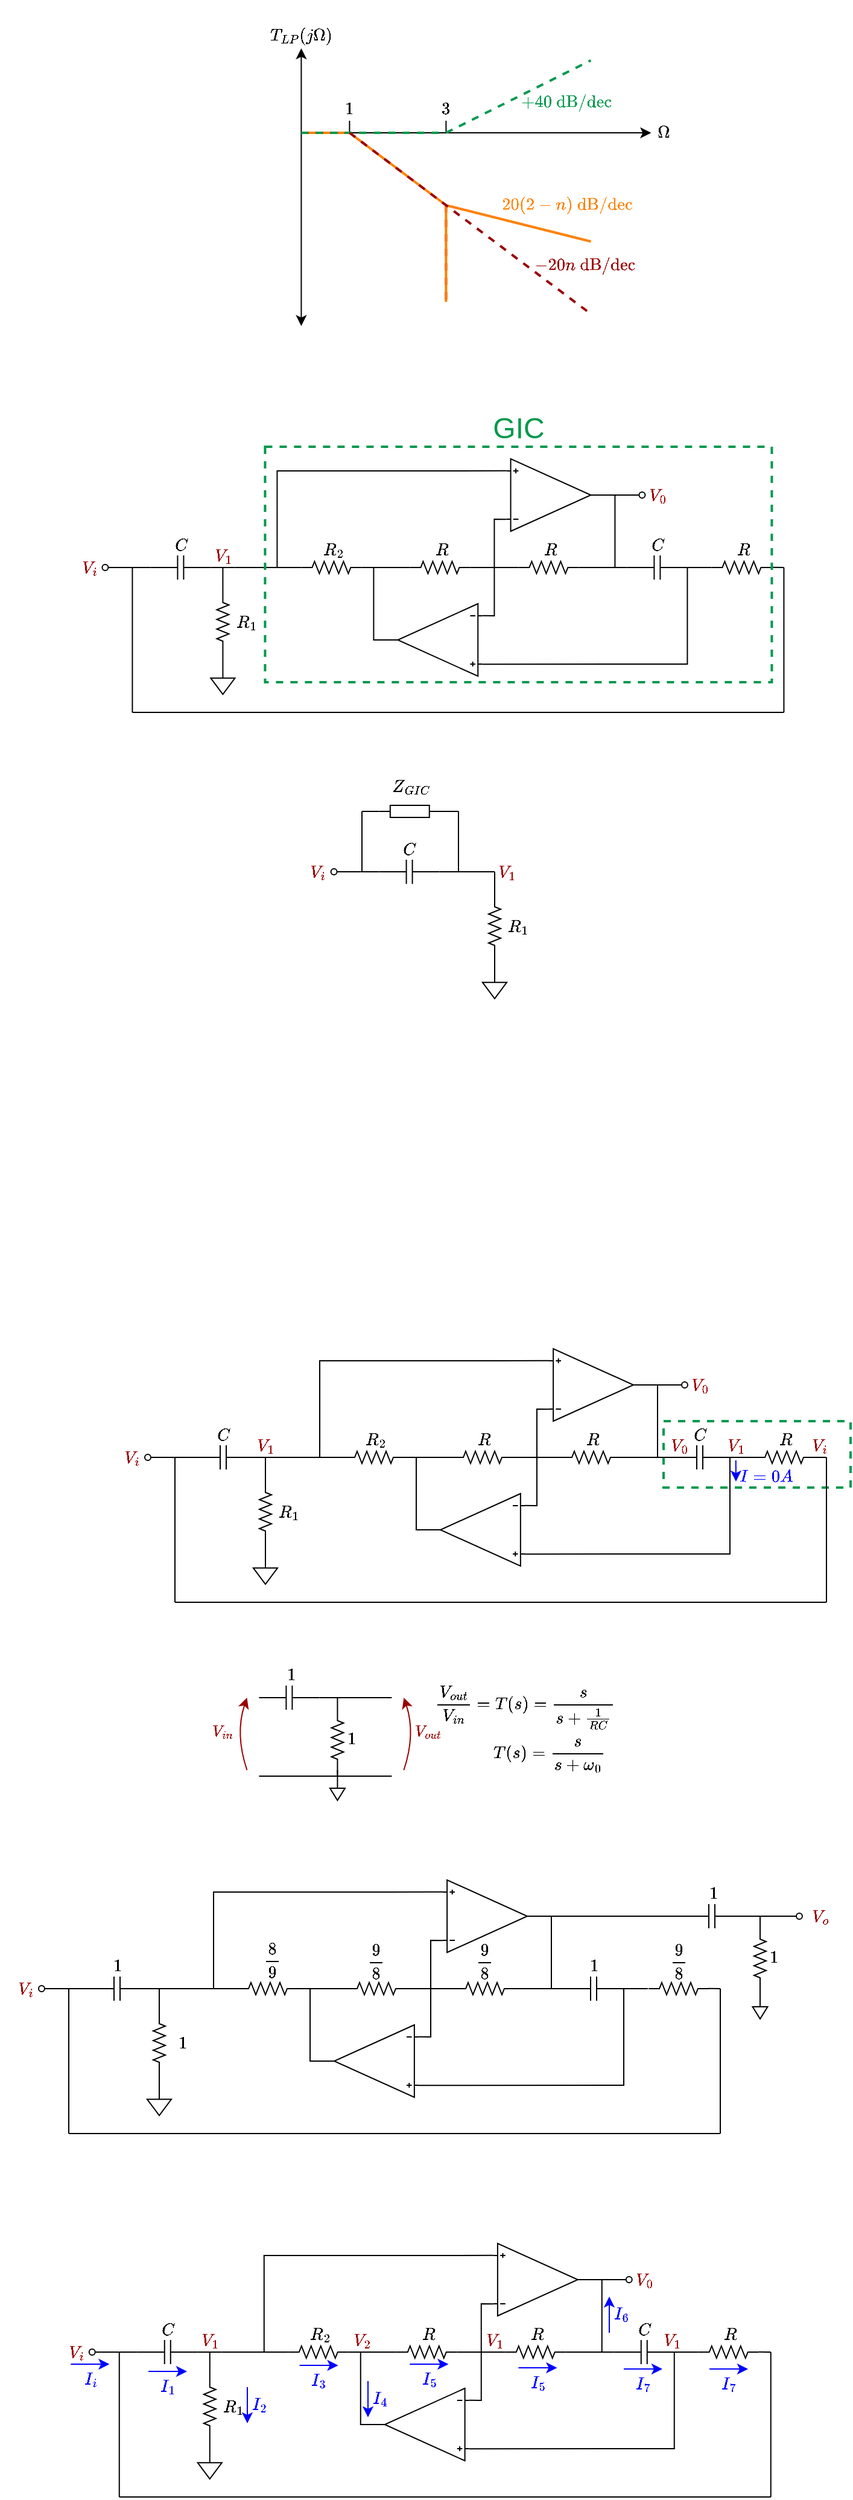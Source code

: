 <mxfile version="21.6.2">
  <diagram name="Page-1" id="fCQkul1JXwvoId2l2CTA">
    <mxGraphModel dx="1259" dy="792" grid="0" gridSize="5" guides="1" tooltips="1" connect="1" arrows="1" fold="1" page="1" pageScale="1" pageWidth="850" pageHeight="1100" math="1" shadow="0">
      <root>
        <mxCell id="0" />
        <mxCell id="1" parent="0" />
        <mxCell id="bt1scOV3YgA6RfkginoA-280" value="" style="rounded=0;whiteSpace=wrap;html=1;fillColor=none;dashed=1;strokeColor=#00994D;strokeWidth=2;" parent="1" vertex="1">
          <mxGeometry x="590" y="1250" width="155" height="55" as="geometry" />
        </mxCell>
        <mxCell id="bt1scOV3YgA6RfkginoA-287" value="$$V_i$$" style="text;html=1;strokeColor=none;fillColor=none;align=center;verticalAlign=middle;whiteSpace=wrap;rounded=0;labelBorderColor=none;fontColor=#990000;" parent="1" vertex="1">
          <mxGeometry x="705" y="1262.5" width="30" height="15" as="geometry" />
        </mxCell>
        <mxCell id="bt1scOV3YgA6RfkginoA-29" value="" style="whiteSpace=wrap;html=1;fontColor=default;labelBorderColor=none;strokeColor=none;" parent="1" vertex="1">
          <mxGeometry x="249.71" y="333" width="360" height="50" as="geometry" />
        </mxCell>
        <mxCell id="bt1scOV3YgA6RfkginoA-28" value="" style="whiteSpace=wrap;html=1;fontColor=default;labelBorderColor=none;strokeColor=none;" parent="1" vertex="1">
          <mxGeometry x="289.71" y="73" width="320" height="40" as="geometry" />
        </mxCell>
        <mxCell id="bt1scOV3YgA6RfkginoA-25" value="" style="whiteSpace=wrap;html=1;fontColor=default;labelBorderColor=none;strokeColor=none;" parent="1" vertex="1">
          <mxGeometry x="249.71" y="73" width="40" height="270" as="geometry" />
        </mxCell>
        <mxCell id="bt1scOV3YgA6RfkginoA-24" value="" style="whiteSpace=wrap;html=1;fontColor=default;labelBorderColor=none;strokeColor=none;" parent="1" vertex="1">
          <mxGeometry x="569.71" y="113" width="40" height="230" as="geometry" />
        </mxCell>
        <mxCell id="bt1scOV3YgA6RfkginoA-2" value="" style="endArrow=classic;html=1;rounded=0;" parent="1" edge="1">
          <mxGeometry width="50" height="50" relative="1" as="geometry">
            <mxPoint x="289.71" y="183" as="sourcePoint" />
            <mxPoint x="579.71" y="183" as="targetPoint" />
          </mxGeometry>
        </mxCell>
        <mxCell id="bt1scOV3YgA6RfkginoA-16" value="" style="endArrow=none;html=1;rounded=0;strokeColor=#FF8000;strokeWidth=2;" parent="1" edge="1">
          <mxGeometry width="50" height="50" relative="1" as="geometry">
            <mxPoint x="289.71" y="183" as="sourcePoint" />
            <mxPoint x="329.71" y="183" as="targetPoint" />
          </mxGeometry>
        </mxCell>
        <mxCell id="bt1scOV3YgA6RfkginoA-1" value="" style="endArrow=classic;html=1;rounded=0;startArrow=classic;startFill=1;" parent="1" edge="1">
          <mxGeometry width="50" height="50" relative="1" as="geometry">
            <mxPoint x="289.71" y="343" as="sourcePoint" />
            <mxPoint x="289.71" y="113" as="targetPoint" />
          </mxGeometry>
        </mxCell>
        <mxCell id="bt1scOV3YgA6RfkginoA-3" value="" style="endArrow=none;html=1;rounded=0;strokeColor=#990000;strokeWidth=2;dashed=1;" parent="1" edge="1">
          <mxGeometry width="50" height="50" relative="1" as="geometry">
            <mxPoint x="289.71" y="183" as="sourcePoint" />
            <mxPoint x="329.71" y="183" as="targetPoint" />
          </mxGeometry>
        </mxCell>
        <mxCell id="bt1scOV3YgA6RfkginoA-6" value="" style="endArrow=none;html=1;rounded=0;" parent="1" edge="1">
          <mxGeometry width="50" height="50" relative="1" as="geometry">
            <mxPoint x="329.71" y="183" as="sourcePoint" />
            <mxPoint x="329.71" y="173" as="targetPoint" />
          </mxGeometry>
        </mxCell>
        <mxCell id="bt1scOV3YgA6RfkginoA-7" value="$$1$$" style="text;html=1;strokeColor=none;fillColor=none;align=center;verticalAlign=middle;whiteSpace=wrap;rounded=0;" parent="1" vertex="1">
          <mxGeometry x="319.71" y="153" width="20" height="20" as="geometry" />
        </mxCell>
        <mxCell id="bt1scOV3YgA6RfkginoA-8" value="" style="endArrow=none;html=1;rounded=0;" parent="1" edge="1">
          <mxGeometry width="50" height="50" relative="1" as="geometry">
            <mxPoint x="409.71" y="183" as="sourcePoint" />
            <mxPoint x="409.71" y="173" as="targetPoint" />
          </mxGeometry>
        </mxCell>
        <mxCell id="bt1scOV3YgA6RfkginoA-9" value="$$3$$" style="text;html=1;strokeColor=none;fillColor=none;align=center;verticalAlign=middle;whiteSpace=wrap;rounded=0;" parent="1" vertex="1">
          <mxGeometry x="399.71" y="153" width="20" height="20" as="geometry" />
        </mxCell>
        <mxCell id="bt1scOV3YgA6RfkginoA-11" value="" style="endArrow=none;html=1;rounded=0;fillColor=#d5e8d4;strokeColor=#00994D;strokeWidth=2;dashed=1;" parent="1" edge="1">
          <mxGeometry width="50" height="50" relative="1" as="geometry">
            <mxPoint x="409.71" y="183" as="sourcePoint" />
            <mxPoint x="529.71" y="123" as="targetPoint" />
          </mxGeometry>
        </mxCell>
        <mxCell id="bt1scOV3YgA6RfkginoA-14" value="$$+40~\mathrm{dB/dec}$$" style="text;html=1;strokeColor=none;fillColor=none;align=center;verticalAlign=middle;whiteSpace=wrap;rounded=0;fontColor=#00994D;" parent="1" vertex="1">
          <mxGeometry x="479.71" y="143" width="60" height="30" as="geometry" />
        </mxCell>
        <mxCell id="bt1scOV3YgA6RfkginoA-15" value="$$-20n~\mathrm{dB/dec&lt;br&gt;}$$" style="text;html=1;strokeColor=none;fillColor=none;align=center;verticalAlign=middle;whiteSpace=wrap;rounded=0;fontColor=#990000;" parent="1" vertex="1">
          <mxGeometry x="489.71" y="283" width="70" height="20" as="geometry" />
        </mxCell>
        <mxCell id="bt1scOV3YgA6RfkginoA-10" value="" style="endArrow=none;html=1;rounded=0;fillColor=#d5e8d4;strokeColor=#00994D;strokeWidth=2;dashed=1;" parent="1" edge="1">
          <mxGeometry width="50" height="50" relative="1" as="geometry">
            <mxPoint x="289.71" y="183" as="sourcePoint" />
            <mxPoint x="409.71" y="183" as="targetPoint" />
          </mxGeometry>
        </mxCell>
        <mxCell id="bt1scOV3YgA6RfkginoA-17" value="" style="endArrow=none;html=1;rounded=0;strokeColor=#FF8000;strokeWidth=2;" parent="1" edge="1">
          <mxGeometry width="50" height="50" relative="1" as="geometry">
            <mxPoint x="329.71" y="183" as="sourcePoint" />
            <mxPoint x="409.71" y="243" as="targetPoint" />
          </mxGeometry>
        </mxCell>
        <mxCell id="bt1scOV3YgA6RfkginoA-18" value="" style="endArrow=none;html=1;rounded=0;strokeColor=#FF8000;strokeWidth=2;" parent="1" edge="1">
          <mxGeometry width="50" height="50" relative="1" as="geometry">
            <mxPoint x="409.71" y="243" as="sourcePoint" />
            <mxPoint x="529.71" y="273" as="targetPoint" />
          </mxGeometry>
        </mxCell>
        <mxCell id="bt1scOV3YgA6RfkginoA-19" value="$$\Omega$$" style="text;html=1;strokeColor=none;fillColor=none;align=center;verticalAlign=middle;whiteSpace=wrap;rounded=0;" parent="1" vertex="1">
          <mxGeometry x="579.71" y="173" width="20" height="20" as="geometry" />
        </mxCell>
        <mxCell id="bt1scOV3YgA6RfkginoA-20" value="$$T_{LP}(j\Omega)$$" style="text;html=1;strokeColor=none;fillColor=none;align=center;verticalAlign=middle;whiteSpace=wrap;rounded=0;" parent="1" vertex="1">
          <mxGeometry x="259.71" y="93" width="60" height="20" as="geometry" />
        </mxCell>
        <mxCell id="bt1scOV3YgA6RfkginoA-21" value="$$20(2 - n)~\mathrm{dB/dec&lt;br&gt;}$$" style="text;html=1;strokeColor=none;fillColor=none;align=center;verticalAlign=middle;whiteSpace=wrap;rounded=0;fontColor=#FF8000;" parent="1" vertex="1">
          <mxGeometry x="444.71" y="233" width="130" height="20" as="geometry" />
        </mxCell>
        <mxCell id="bt1scOV3YgA6RfkginoA-22" value="" style="endArrow=none;html=1;rounded=0;strokeColor=#990000;strokeWidth=2;dashed=1;" parent="1" edge="1">
          <mxGeometry width="50" height="50" relative="1" as="geometry">
            <mxPoint x="409.71" y="243" as="sourcePoint" />
            <mxPoint x="409.71" y="323" as="targetPoint" />
          </mxGeometry>
        </mxCell>
        <mxCell id="bt1scOV3YgA6RfkginoA-23" value="" style="endArrow=none;html=1;rounded=0;strokeColor=#FF8000;strokeWidth=2;" parent="1" edge="1">
          <mxGeometry width="50" height="50" relative="1" as="geometry">
            <mxPoint x="409.71" y="243" as="sourcePoint" />
            <mxPoint x="409.71" y="323" as="targetPoint" />
          </mxGeometry>
        </mxCell>
        <mxCell id="bt1scOV3YgA6RfkginoA-4" value="" style="endArrow=none;html=1;rounded=0;strokeColor=#990000;strokeWidth=2;dashed=1;" parent="1" edge="1">
          <mxGeometry width="50" height="50" relative="1" as="geometry">
            <mxPoint x="329.71" y="183" as="sourcePoint" />
            <mxPoint x="529.71" y="333" as="targetPoint" />
          </mxGeometry>
        </mxCell>
        <mxCell id="bt1scOV3YgA6RfkginoA-38" style="edgeStyle=orthogonalEdgeStyle;shape=connector;rounded=0;orthogonalLoop=1;jettySize=auto;html=1;exitX=1;exitY=0.5;exitDx=0;exitDy=0;exitPerimeter=0;entryX=0;entryY=0.5;entryDx=0;entryDy=0;entryPerimeter=0;labelBackgroundColor=default;strokeColor=default;fontFamily=Helvetica;fontSize=11;fontColor=default;endArrow=none;endFill=0;" parent="1" edge="1">
          <mxGeometry relative="1" as="geometry">
            <mxPoint x="519.71" y="543" as="sourcePoint" />
            <mxPoint x="559.71" y="543" as="targetPoint" />
            <Array as="points">
              <mxPoint x="539.71" y="543" />
              <mxPoint x="539.71" y="543" />
            </Array>
          </mxGeometry>
        </mxCell>
        <mxCell id="bt1scOV3YgA6RfkginoA-40" style="edgeStyle=orthogonalEdgeStyle;shape=connector;rounded=0;orthogonalLoop=1;jettySize=auto;html=1;exitX=1;exitY=0.5;exitDx=0;exitDy=0;exitPerimeter=0;labelBackgroundColor=default;strokeColor=default;fontFamily=Helvetica;fontSize=11;fontColor=default;endArrow=none;endFill=0;entryX=0;entryY=0.5;entryDx=0;entryDy=0;entryPerimeter=0;" parent="1" edge="1">
          <mxGeometry relative="1" as="geometry">
            <mxPoint x="469.71" y="543" as="targetPoint" />
            <mxPoint x="429.71" y="543" as="sourcePoint" />
            <Array as="points">
              <mxPoint x="449.71" y="543" />
              <mxPoint x="449.71" y="543" />
            </Array>
          </mxGeometry>
        </mxCell>
        <mxCell id="bt1scOV3YgA6RfkginoA-45" style="edgeStyle=orthogonalEdgeStyle;shape=connector;rounded=0;orthogonalLoop=1;jettySize=auto;html=1;exitX=1;exitY=0.5;exitDx=0;exitDy=0;exitPerimeter=0;entryX=0;entryY=0.5;entryDx=0;entryDy=0;entryPerimeter=0;labelBackgroundColor=default;strokeColor=default;fontFamily=Helvetica;fontSize=11;fontColor=default;endArrow=none;endFill=0;" parent="1" edge="1">
          <mxGeometry relative="1" as="geometry">
            <mxPoint x="339.71" y="543" as="sourcePoint" />
            <mxPoint x="379.71" y="543" as="targetPoint" />
            <Array as="points">
              <mxPoint x="359.71" y="543" />
              <mxPoint x="359.71" y="543" />
            </Array>
          </mxGeometry>
        </mxCell>
        <mxCell id="bt1scOV3YgA6RfkginoA-54" value="$$R_2$$" style="pointerEvents=1;verticalLabelPosition=bottom;shadow=0;dashed=0;align=center;html=1;verticalAlign=top;shape=mxgraph.electrical.resistors.resistor_2;movableLabel=1;" parent="1" vertex="1">
          <mxGeometry x="289.71" y="538" width="50" height="10" as="geometry">
            <mxPoint x="1" y="-45" as="offset" />
          </mxGeometry>
        </mxCell>
        <mxCell id="bt1scOV3YgA6RfkginoA-59" value="$$C$$" style="pointerEvents=1;verticalLabelPosition=bottom;shadow=0;dashed=0;align=center;html=1;verticalAlign=top;shape=mxgraph.electrical.capacitors.capacitor_1;movableLabel=1;" parent="1" vertex="1">
          <mxGeometry x="559.71" y="533" width="50" height="20" as="geometry">
            <mxPoint y="-54" as="offset" />
          </mxGeometry>
        </mxCell>
        <mxCell id="bt1scOV3YgA6RfkginoA-65" style="edgeStyle=orthogonalEdgeStyle;shape=connector;rounded=0;orthogonalLoop=1;jettySize=auto;html=1;exitX=1;exitY=0.5;exitDx=0;exitDy=0;exitPerimeter=0;labelBackgroundColor=default;strokeColor=default;fontFamily=Helvetica;fontSize=11;fontColor=default;endArrow=none;endFill=0;" parent="1" edge="1">
          <mxGeometry relative="1" as="geometry">
            <mxPoint x="234.71" y="543" as="targetPoint" />
            <mxPoint x="214.71" y="543" as="sourcePoint" />
            <Array as="points">
              <mxPoint x="229.71" y="543" />
              <mxPoint x="229.71" y="543" />
            </Array>
          </mxGeometry>
        </mxCell>
        <mxCell id="bt1scOV3YgA6RfkginoA-66" style="edgeStyle=orthogonalEdgeStyle;shape=connector;rounded=0;orthogonalLoop=1;jettySize=auto;html=1;exitX=1;exitY=0.5;exitDx=0;exitDy=0;exitPerimeter=0;entryX=0.5;entryY=0;entryDx=0;entryDy=0;entryPerimeter=0;labelBackgroundColor=default;strokeColor=default;fontFamily=Helvetica;fontSize=11;fontColor=default;endArrow=none;endFill=0;" parent="1" edge="1">
          <mxGeometry relative="1" as="geometry">
            <mxPoint x="224.71" y="613" as="sourcePoint" />
            <mxPoint x="224.71" y="628" as="targetPoint" />
          </mxGeometry>
        </mxCell>
        <mxCell id="bt1scOV3YgA6RfkginoA-67" value="" style="pointerEvents=1;verticalLabelPosition=bottom;shadow=0;dashed=0;align=center;html=1;verticalAlign=top;shape=mxgraph.electrical.signal_sources.signal_ground;fontFamily=Helvetica;fontSize=11;fontColor=default;" parent="1" vertex="1">
          <mxGeometry x="214.71" y="628" width="20" height="20" as="geometry" />
        </mxCell>
        <mxCell id="bt1scOV3YgA6RfkginoA-70" value="" style="endArrow=none;html=1;rounded=0;entryX=0;entryY=0.5;entryDx=0;entryDy=0;entryPerimeter=0;" parent="1" target="bt1scOV3YgA6RfkginoA-54" edge="1">
          <mxGeometry width="50" height="50" relative="1" as="geometry">
            <mxPoint x="234.71" y="543" as="sourcePoint" />
            <mxPoint x="339.71" y="513" as="targetPoint" />
          </mxGeometry>
        </mxCell>
        <mxCell id="bt1scOV3YgA6RfkginoA-74" value="" style="verticalLabelPosition=bottom;shadow=0;dashed=0;align=center;html=1;verticalAlign=top;shape=stencil(pVXbcoMgFPwaHpsRyEUfU9u+9huIIZUJgoMkaf++R9E2qGGMzjjOnD26uy4cRDStclZyRCJWlTyziL4hQq7MCHaQABPo5A5MIlcqVnCHfJbcMCu0YhLwfVHCHbuHKmv0md/E0bZvC5VzI6zr3lrGuC7pO4r2ANYXTTOtFPgA0srr3PWBmwllPStCvThqsCQKbrlxeOv526t+2mqFtxuHIPLxnBoirzP0YjpPT1/sBDXcU5unBTCsncRTPm+1xaQfKV6iSmaqxsm4Kk0BebSlaHpg2fnL6Is6jnotWb17B42uXegr/7e18S2FUugIpFB3BG4a/hjWweUbp/A9JJNMZFJXPLBggA9yaNAH4dH0pA0PpHoSUrrjIaD6VPT+mOHFwU1jCHnYLfYwjcH3EC/OAa8XBxEvDqJnYk4S2D8Ld2SGix5FHD7Xxsak6z3c7c1rg3FpUPdbboBf);flipV=1;flipH=0;comic=0;fontFamily=Consolas;rotation=0;direction=west;" parent="1" vertex="1">
          <mxGeometry x="369.71" y="573" width="70" height="60" as="geometry" />
        </mxCell>
        <mxCell id="bt1scOV3YgA6RfkginoA-78" value="" style="verticalLabelPosition=bottom;shadow=0;dashed=0;align=center;html=1;verticalAlign=top;shape=stencil(pVXbcoMgFPwaHpsRyEUfU9u+9huIIZUJgoMkaf++R9E2qGGMzjjOnD26uy4cRDStclZyRCJWlTyziL4hQq7MCHaQABPo5A5MIlcqVnCHfJbcMCu0YhLwfVHCHbuHKmv0md/E0bZvC5VzI6zr3lrGuC7pO4r2ANYXTTOtFPgA0srr3PWBmwllPStCvThqsCQKbrlxeOv526t+2mqFtxuHIPLxnBoirzP0YjpPT1/sBDXcU5unBTCsncRTPm+1xaQfKV6iSmaqxsm4Kk0BebSlaHpg2fnL6Is6jnotWb17B42uXegr/7e18S2FUugIpFB3BG4a/hjWweUbp/A9JJNMZFJXPLBggA9yaNAH4dH0pA0PpHoSUrrjIaD6VPT+mOHFwU1jCHnYLfYwjcH3EC/OAa8XBxEvDqJnYk4S2D8Ld2SGix5FHD7Xxsak6z3c7c1rg3FpUPdbboBf);flipV=1;flipH=0;comic=0;fontFamily=Consolas;rotation=-180;direction=west;" parent="1" vertex="1">
          <mxGeometry x="459.71" y="453" width="70" height="60" as="geometry" />
        </mxCell>
        <mxCell id="bt1scOV3YgA6RfkginoA-83" value="" style="endArrow=none;html=1;rounded=0;exitX=0;exitY=0.165;exitDx=0;exitDy=0;exitPerimeter=0;" parent="1" source="bt1scOV3YgA6RfkginoA-74" edge="1">
          <mxGeometry width="50" height="50" relative="1" as="geometry">
            <mxPoint x="439.71" y="528" as="sourcePoint" />
            <mxPoint x="449.71" y="543" as="targetPoint" />
            <Array as="points">
              <mxPoint x="449.71" y="583" />
            </Array>
          </mxGeometry>
        </mxCell>
        <mxCell id="bt1scOV3YgA6RfkginoA-84" value="" style="endArrow=none;html=1;rounded=0;exitX=0;exitY=0.835;exitDx=0;exitDy=0;exitPerimeter=0;entryX=1;entryY=0.5;entryDx=0;entryDy=0;entryPerimeter=0;" parent="1" source="bt1scOV3YgA6RfkginoA-74" target="bt1scOV3YgA6RfkginoA-59" edge="1">
          <mxGeometry width="50" height="50" relative="1" as="geometry">
            <mxPoint x="434.71" y="623" as="sourcePoint" />
            <mxPoint x="454.71" y="583" as="targetPoint" />
            <Array as="points">
              <mxPoint x="609.71" y="623" />
            </Array>
          </mxGeometry>
        </mxCell>
        <mxCell id="bt1scOV3YgA6RfkginoA-85" value="" style="endArrow=none;html=1;rounded=0;entryX=0;entryY=0.165;entryDx=0;entryDy=0;entryPerimeter=0;" parent="1" target="bt1scOV3YgA6RfkginoA-78" edge="1">
          <mxGeometry width="50" height="50" relative="1" as="geometry">
            <mxPoint x="449.71" y="543" as="sourcePoint" />
            <mxPoint x="489.71" y="478" as="targetPoint" />
            <Array as="points">
              <mxPoint x="449.71" y="503" />
            </Array>
          </mxGeometry>
        </mxCell>
        <mxCell id="bt1scOV3YgA6RfkginoA-86" value="" style="endArrow=none;html=1;rounded=0;entryX=0;entryY=0.835;entryDx=0;entryDy=0;entryPerimeter=0;" parent="1" target="bt1scOV3YgA6RfkginoA-78" edge="1">
          <mxGeometry width="50" height="50" relative="1" as="geometry">
            <mxPoint x="269.71" y="543" as="sourcePoint" />
            <mxPoint x="434.71" y="463" as="targetPoint" />
            <Array as="points">
              <mxPoint x="269.71" y="463" />
              <mxPoint x="414.71" y="463" />
            </Array>
          </mxGeometry>
        </mxCell>
        <mxCell id="bt1scOV3YgA6RfkginoA-87" value="" style="endArrow=none;html=1;rounded=0;exitX=1;exitY=0.5;exitDx=0;exitDy=0;exitPerimeter=0;" parent="1" source="bt1scOV3YgA6RfkginoA-78" edge="1">
          <mxGeometry width="50" height="50" relative="1" as="geometry">
            <mxPoint x="439.71" y="528" as="sourcePoint" />
            <mxPoint x="549.71" y="543" as="targetPoint" />
            <Array as="points">
              <mxPoint x="549.71" y="483" />
            </Array>
          </mxGeometry>
        </mxCell>
        <mxCell id="bt1scOV3YgA6RfkginoA-88" value="" style="endArrow=none;html=1;rounded=0;exitX=1;exitY=0.5;exitDx=0;exitDy=0;exitPerimeter=0;" parent="1" source="bt1scOV3YgA6RfkginoA-74" edge="1">
          <mxGeometry width="50" height="50" relative="1" as="geometry">
            <mxPoint x="439.71" y="528" as="sourcePoint" />
            <mxPoint x="349.71" y="543" as="targetPoint" />
            <Array as="points">
              <mxPoint x="349.71" y="603" />
            </Array>
          </mxGeometry>
        </mxCell>
        <mxCell id="bt1scOV3YgA6RfkginoA-89" value="" style="endArrow=none;html=1;rounded=0;" parent="1" edge="1">
          <mxGeometry width="50" height="50" relative="1" as="geometry">
            <mxPoint x="549.71" y="483" as="sourcePoint" />
            <mxPoint x="569.71" y="483" as="targetPoint" />
          </mxGeometry>
        </mxCell>
        <mxCell id="bt1scOV3YgA6RfkginoA-90" value="$$V_0$$" style="text;html=1;strokeColor=none;fillColor=none;align=center;verticalAlign=middle;whiteSpace=wrap;rounded=0;labelBorderColor=none;fontColor=#990000;" parent="1" vertex="1">
          <mxGeometry x="569.71" y="475.5" width="30" height="15" as="geometry" />
        </mxCell>
        <mxCell id="bt1scOV3YgA6RfkginoA-91" value="" style="ellipse;whiteSpace=wrap;html=1;aspect=fixed;" parent="1" vertex="1">
          <mxGeometry x="569.71" y="480.5" width="5" height="5" as="geometry" />
        </mxCell>
        <mxCell id="bt1scOV3YgA6RfkginoA-93" value="" style="endArrow=none;html=1;rounded=0;" parent="1" edge="1">
          <mxGeometry width="50" height="50" relative="1" as="geometry">
            <mxPoint x="149.71" y="663" as="sourcePoint" />
            <mxPoint x="149.71" y="543" as="targetPoint" />
          </mxGeometry>
        </mxCell>
        <mxCell id="bt1scOV3YgA6RfkginoA-95" value="" style="endArrow=none;html=1;rounded=0;" parent="1" edge="1">
          <mxGeometry width="50" height="50" relative="1" as="geometry">
            <mxPoint x="689.71" y="663" as="sourcePoint" />
            <mxPoint x="149.71" y="663" as="targetPoint" />
          </mxGeometry>
        </mxCell>
        <mxCell id="bt1scOV3YgA6RfkginoA-100" value="" style="endArrow=none;html=1;rounded=0;exitX=1;exitY=0.5;exitDx=0;exitDy=0;exitPerimeter=0;entryX=0;entryY=0.5;entryDx=0;entryDy=0;entryPerimeter=0;" parent="1" source="bt1scOV3YgA6RfkginoA-59" edge="1">
          <mxGeometry width="50" height="50" relative="1" as="geometry">
            <mxPoint x="569.71" y="593" as="sourcePoint" />
            <mxPoint x="629.71" y="543" as="targetPoint" />
          </mxGeometry>
        </mxCell>
        <mxCell id="bt1scOV3YgA6RfkginoA-101" value="" style="endArrow=none;html=1;rounded=0;exitX=1;exitY=0.5;exitDx=0;exitDy=0;exitPerimeter=0;" parent="1" edge="1">
          <mxGeometry width="50" height="50" relative="1" as="geometry">
            <mxPoint x="679.71" y="542.85" as="sourcePoint" />
            <mxPoint x="689.71" y="543" as="targetPoint" />
          </mxGeometry>
        </mxCell>
        <mxCell id="bt1scOV3YgA6RfkginoA-102" value="" style="endArrow=none;html=1;rounded=0;" parent="1" edge="1">
          <mxGeometry width="50" height="50" relative="1" as="geometry">
            <mxPoint x="689.71" y="663" as="sourcePoint" />
            <mxPoint x="689.71" y="543" as="targetPoint" />
          </mxGeometry>
        </mxCell>
        <mxCell id="bt1scOV3YgA6RfkginoA-103" value="$$R_1$$" style="pointerEvents=1;verticalLabelPosition=bottom;shadow=0;dashed=0;align=center;html=1;verticalAlign=top;shape=mxgraph.electrical.resistors.resistor_2;fontStyle=1;rotation=0;direction=south;movableLabel=1;" parent="1" vertex="1">
          <mxGeometry x="219.71" y="563" width="10" height="50" as="geometry">
            <mxPoint x="19" y="-50" as="offset" />
          </mxGeometry>
        </mxCell>
        <mxCell id="bt1scOV3YgA6RfkginoA-105" value="$$R$$" style="pointerEvents=1;verticalLabelPosition=bottom;shadow=0;dashed=0;align=center;html=1;verticalAlign=top;shape=mxgraph.electrical.resistors.resistor_2;movableLabel=1;" parent="1" vertex="1">
          <mxGeometry x="379.71" y="538" width="50" height="10" as="geometry">
            <mxPoint x="1" y="-45" as="offset" />
          </mxGeometry>
        </mxCell>
        <mxCell id="bt1scOV3YgA6RfkginoA-106" value="$$R$$" style="pointerEvents=1;verticalLabelPosition=bottom;shadow=0;dashed=0;align=center;html=1;verticalAlign=top;shape=mxgraph.electrical.resistors.resistor_2;movableLabel=1;" parent="1" vertex="1">
          <mxGeometry x="469.71" y="538" width="50" height="10" as="geometry">
            <mxPoint x="1" y="-45" as="offset" />
          </mxGeometry>
        </mxCell>
        <mxCell id="bt1scOV3YgA6RfkginoA-108" value="$$R$$" style="pointerEvents=1;verticalLabelPosition=bottom;shadow=0;dashed=0;align=center;html=1;verticalAlign=top;shape=mxgraph.electrical.resistors.resistor_2;movableLabel=1;" parent="1" vertex="1">
          <mxGeometry x="629.71" y="538" width="50" height="10" as="geometry">
            <mxPoint x="1" y="-45" as="offset" />
          </mxGeometry>
        </mxCell>
        <mxCell id="bt1scOV3YgA6RfkginoA-109" value="" style="endArrow=none;html=1;rounded=0;entryX=0;entryY=0.5;entryDx=0;entryDy=0;entryPerimeter=0;" parent="1" edge="1">
          <mxGeometry width="50" height="50" relative="1" as="geometry">
            <mxPoint x="149.71" y="543" as="sourcePoint" />
            <mxPoint x="164.71" y="543" as="targetPoint" />
          </mxGeometry>
        </mxCell>
        <mxCell id="bt1scOV3YgA6RfkginoA-114" value="$$V_i$$" style="text;html=1;strokeColor=none;fillColor=none;align=center;verticalAlign=middle;whiteSpace=wrap;rounded=0;labelBorderColor=none;fontColor=#990000;" parent="1" vertex="1">
          <mxGeometry x="99.71" y="535.5" width="30" height="15" as="geometry" />
        </mxCell>
        <mxCell id="bt1scOV3YgA6RfkginoA-115" value="" style="endArrow=none;html=1;rounded=0;" parent="1" edge="1">
          <mxGeometry width="50" height="50" relative="1" as="geometry">
            <mxPoint x="149.71" y="543" as="sourcePoint" />
            <mxPoint x="129.71" y="543" as="targetPoint" />
          </mxGeometry>
        </mxCell>
        <mxCell id="bt1scOV3YgA6RfkginoA-116" value="" style="ellipse;whiteSpace=wrap;html=1;aspect=fixed;" parent="1" vertex="1">
          <mxGeometry x="124.71" y="540.5" width="5" height="5" as="geometry" />
        </mxCell>
        <mxCell id="bt1scOV3YgA6RfkginoA-117" value="$$C$$" style="pointerEvents=1;verticalLabelPosition=bottom;shadow=0;dashed=0;align=center;html=1;verticalAlign=top;shape=mxgraph.electrical.capacitors.capacitor_1;movableLabel=1;" parent="1" vertex="1">
          <mxGeometry x="164.71" y="533" width="50" height="20" as="geometry">
            <mxPoint y="-54" as="offset" />
          </mxGeometry>
        </mxCell>
        <mxCell id="bt1scOV3YgA6RfkginoA-120" value="" style="rounded=0;whiteSpace=wrap;html=1;fillColor=none;dashed=1;strokeColor=#00994D;strokeWidth=2;" parent="1" vertex="1">
          <mxGeometry x="259.71" y="443" width="420" height="195" as="geometry" />
        </mxCell>
        <mxCell id="bt1scOV3YgA6RfkginoA-121" style="edgeStyle=orthogonalEdgeStyle;shape=connector;rounded=0;orthogonalLoop=1;jettySize=auto;html=1;exitX=0;exitY=0.5;exitDx=0;exitDy=0;exitPerimeter=0;labelBackgroundColor=default;strokeColor=default;fontFamily=Helvetica;fontSize=11;fontColor=default;endArrow=none;endFill=0;" parent="1" source="bt1scOV3YgA6RfkginoA-103" edge="1">
          <mxGeometry relative="1" as="geometry">
            <mxPoint x="224.71" y="543" as="targetPoint" />
            <mxPoint x="219.71" y="548" as="sourcePoint" />
            <Array as="points">
              <mxPoint x="224.71" y="548" />
            </Array>
          </mxGeometry>
        </mxCell>
        <mxCell id="bt1scOV3YgA6RfkginoA-128" style="edgeStyle=orthogonalEdgeStyle;shape=connector;rounded=0;orthogonalLoop=1;jettySize=auto;html=1;exitX=1;exitY=0.5;exitDx=0;exitDy=0;exitPerimeter=0;labelBackgroundColor=default;strokeColor=default;fontFamily=Helvetica;fontSize=11;fontColor=default;endArrow=none;endFill=0;" parent="1" edge="1">
          <mxGeometry relative="1" as="geometry">
            <mxPoint x="450" y="795" as="targetPoint" />
            <mxPoint x="404.29" y="795" as="sourcePoint" />
            <Array as="points">
              <mxPoint x="419.29" y="795" />
              <mxPoint x="419.29" y="795" />
            </Array>
          </mxGeometry>
        </mxCell>
        <mxCell id="bt1scOV3YgA6RfkginoA-129" style="edgeStyle=orthogonalEdgeStyle;shape=connector;rounded=0;orthogonalLoop=1;jettySize=auto;html=1;exitX=1;exitY=0.5;exitDx=0;exitDy=0;exitPerimeter=0;entryX=0.5;entryY=0;entryDx=0;entryDy=0;entryPerimeter=0;labelBackgroundColor=default;strokeColor=default;fontFamily=Helvetica;fontSize=11;fontColor=default;endArrow=none;endFill=0;" parent="1" edge="1">
          <mxGeometry relative="1" as="geometry">
            <mxPoint x="450" y="865" as="sourcePoint" />
            <mxPoint x="450" y="880" as="targetPoint" />
          </mxGeometry>
        </mxCell>
        <mxCell id="bt1scOV3YgA6RfkginoA-130" value="" style="pointerEvents=1;verticalLabelPosition=bottom;shadow=0;dashed=0;align=center;html=1;verticalAlign=top;shape=mxgraph.electrical.signal_sources.signal_ground;fontFamily=Helvetica;fontSize=11;fontColor=default;" parent="1" vertex="1">
          <mxGeometry x="440" y="880" width="20" height="20" as="geometry" />
        </mxCell>
        <mxCell id="bt1scOV3YgA6RfkginoA-148" value="$$R_1$$" style="pointerEvents=1;verticalLabelPosition=bottom;shadow=0;dashed=0;align=center;html=1;verticalAlign=top;shape=mxgraph.electrical.resistors.resistor_2;fontStyle=1;rotation=0;direction=south;movableLabel=1;" parent="1" vertex="1">
          <mxGeometry x="445" y="815" width="10" height="50" as="geometry">
            <mxPoint x="19" y="-50" as="offset" />
          </mxGeometry>
        </mxCell>
        <mxCell id="bt1scOV3YgA6RfkginoA-152" value="" style="endArrow=none;html=1;rounded=0;entryX=0;entryY=0.5;entryDx=0;entryDy=0;entryPerimeter=0;" parent="1" edge="1">
          <mxGeometry width="50" height="50" relative="1" as="geometry">
            <mxPoint x="339.29" y="795" as="sourcePoint" />
            <mxPoint x="354.29" y="795" as="targetPoint" />
          </mxGeometry>
        </mxCell>
        <mxCell id="bt1scOV3YgA6RfkginoA-153" value="$$V_i$$" style="text;html=1;strokeColor=none;fillColor=none;align=center;verticalAlign=middle;whiteSpace=wrap;rounded=0;labelBorderColor=none;fontColor=#990000;" parent="1" vertex="1">
          <mxGeometry x="289.29" y="787.5" width="30" height="15" as="geometry" />
        </mxCell>
        <mxCell id="bt1scOV3YgA6RfkginoA-154" value="" style="endArrow=none;html=1;rounded=0;" parent="1" edge="1">
          <mxGeometry width="50" height="50" relative="1" as="geometry">
            <mxPoint x="339.29" y="795" as="sourcePoint" />
            <mxPoint x="319.29" y="795" as="targetPoint" />
          </mxGeometry>
        </mxCell>
        <mxCell id="bt1scOV3YgA6RfkginoA-155" value="" style="ellipse;whiteSpace=wrap;html=1;aspect=fixed;" parent="1" vertex="1">
          <mxGeometry x="314.29" y="792.5" width="5" height="5" as="geometry" />
        </mxCell>
        <mxCell id="bt1scOV3YgA6RfkginoA-156" value="$$C$$" style="pointerEvents=1;verticalLabelPosition=bottom;shadow=0;dashed=0;align=center;html=1;verticalAlign=top;shape=mxgraph.electrical.capacitors.capacitor_1;movableLabel=1;" parent="1" vertex="1">
          <mxGeometry x="354.29" y="785" width="50" height="20" as="geometry">
            <mxPoint y="-54" as="offset" />
          </mxGeometry>
        </mxCell>
        <mxCell id="bt1scOV3YgA6RfkginoA-158" style="edgeStyle=orthogonalEdgeStyle;shape=connector;rounded=0;orthogonalLoop=1;jettySize=auto;html=1;exitX=0;exitY=0.5;exitDx=0;exitDy=0;exitPerimeter=0;labelBackgroundColor=default;strokeColor=default;fontFamily=Helvetica;fontSize=11;fontColor=default;endArrow=none;endFill=0;" parent="1" source="bt1scOV3YgA6RfkginoA-148" edge="1">
          <mxGeometry relative="1" as="geometry">
            <mxPoint x="450" y="795" as="targetPoint" />
            <mxPoint x="445" y="800" as="sourcePoint" />
            <Array as="points">
              <mxPoint x="450" y="800" />
            </Array>
          </mxGeometry>
        </mxCell>
        <mxCell id="bt1scOV3YgA6RfkginoA-159" value="$$Z_{GIC}$$" style="pointerEvents=1;verticalLabelPosition=bottom;shadow=0;dashed=0;align=center;html=1;verticalAlign=top;shape=mxgraph.electrical.resistors.resistor_1;movableLabel=1;" parent="1" vertex="1">
          <mxGeometry x="354.29" y="740" width="50.71" height="10" as="geometry">
            <mxPoint y="-51" as="offset" />
          </mxGeometry>
        </mxCell>
        <mxCell id="bt1scOV3YgA6RfkginoA-160" value="" style="endArrow=none;html=1;rounded=0;" parent="1" edge="1">
          <mxGeometry width="50" height="50" relative="1" as="geometry">
            <mxPoint x="340" y="795" as="sourcePoint" />
            <mxPoint x="340" y="745" as="targetPoint" />
          </mxGeometry>
        </mxCell>
        <mxCell id="bt1scOV3YgA6RfkginoA-161" value="" style="endArrow=none;html=1;rounded=0;" parent="1" edge="1">
          <mxGeometry width="50" height="50" relative="1" as="geometry">
            <mxPoint x="420" y="795" as="sourcePoint" />
            <mxPoint x="420" y="745" as="targetPoint" />
          </mxGeometry>
        </mxCell>
        <mxCell id="bt1scOV3YgA6RfkginoA-163" value="" style="endArrow=none;html=1;rounded=0;entryX=0;entryY=0.5;entryDx=0;entryDy=0;entryPerimeter=0;" parent="1" target="bt1scOV3YgA6RfkginoA-159" edge="1">
          <mxGeometry width="50" height="50" relative="1" as="geometry">
            <mxPoint x="340" y="745" as="sourcePoint" />
            <mxPoint x="445" y="720" as="targetPoint" />
          </mxGeometry>
        </mxCell>
        <mxCell id="bt1scOV3YgA6RfkginoA-164" value="" style="endArrow=none;html=1;rounded=0;" parent="1" edge="1">
          <mxGeometry width="50" height="50" relative="1" as="geometry">
            <mxPoint x="405" y="745" as="sourcePoint" />
            <mxPoint x="420" y="745" as="targetPoint" />
          </mxGeometry>
        </mxCell>
        <mxCell id="bt1scOV3YgA6RfkginoA-165" value="$$V_1$$" style="text;html=1;strokeColor=none;fillColor=none;align=center;verticalAlign=middle;whiteSpace=wrap;rounded=0;labelBorderColor=none;fontColor=#990000;" parent="1" vertex="1">
          <mxGeometry x="445" y="787.5" width="30" height="15" as="geometry" />
        </mxCell>
        <mxCell id="bt1scOV3YgA6RfkginoA-166" value="$$V_1$$" style="text;html=1;strokeColor=none;fillColor=none;align=center;verticalAlign=middle;whiteSpace=wrap;rounded=0;labelBorderColor=none;fontColor=#990000;" parent="1" vertex="1">
          <mxGeometry x="209.71" y="525.5" width="30" height="15" as="geometry" />
        </mxCell>
        <mxCell id="bt1scOV3YgA6RfkginoA-246" style="edgeStyle=orthogonalEdgeStyle;shape=connector;rounded=0;orthogonalLoop=1;jettySize=auto;html=1;exitX=1;exitY=0.5;exitDx=0;exitDy=0;exitPerimeter=0;entryX=0;entryY=0.5;entryDx=0;entryDy=0;entryPerimeter=0;labelBackgroundColor=default;strokeColor=default;fontFamily=Helvetica;fontSize=11;fontColor=default;endArrow=none;endFill=0;" parent="1" edge="1">
          <mxGeometry relative="1" as="geometry">
            <mxPoint x="555" y="1280" as="sourcePoint" />
            <mxPoint x="595" y="1280" as="targetPoint" />
            <Array as="points">
              <mxPoint x="575" y="1280" />
              <mxPoint x="575" y="1280" />
            </Array>
          </mxGeometry>
        </mxCell>
        <mxCell id="bt1scOV3YgA6RfkginoA-247" style="edgeStyle=orthogonalEdgeStyle;shape=connector;rounded=0;orthogonalLoop=1;jettySize=auto;html=1;exitX=1;exitY=0.5;exitDx=0;exitDy=0;exitPerimeter=0;labelBackgroundColor=default;strokeColor=default;fontFamily=Helvetica;fontSize=11;fontColor=default;endArrow=none;endFill=0;entryX=0;entryY=0.5;entryDx=0;entryDy=0;entryPerimeter=0;" parent="1" edge="1">
          <mxGeometry relative="1" as="geometry">
            <mxPoint x="505" y="1280" as="targetPoint" />
            <mxPoint x="465.0" y="1280" as="sourcePoint" />
            <Array as="points">
              <mxPoint x="485" y="1280" />
              <mxPoint x="485" y="1280" />
            </Array>
          </mxGeometry>
        </mxCell>
        <mxCell id="bt1scOV3YgA6RfkginoA-248" style="edgeStyle=orthogonalEdgeStyle;shape=connector;rounded=0;orthogonalLoop=1;jettySize=auto;html=1;exitX=1;exitY=0.5;exitDx=0;exitDy=0;exitPerimeter=0;entryX=0;entryY=0.5;entryDx=0;entryDy=0;entryPerimeter=0;labelBackgroundColor=default;strokeColor=default;fontFamily=Helvetica;fontSize=11;fontColor=default;endArrow=none;endFill=0;" parent="1" edge="1">
          <mxGeometry relative="1" as="geometry">
            <mxPoint x="375" y="1280" as="sourcePoint" />
            <mxPoint x="415.0" y="1280" as="targetPoint" />
            <Array as="points">
              <mxPoint x="395" y="1280" />
              <mxPoint x="395" y="1280" />
            </Array>
          </mxGeometry>
        </mxCell>
        <mxCell id="bt1scOV3YgA6RfkginoA-249" value="$$R_2$$" style="pointerEvents=1;verticalLabelPosition=bottom;shadow=0;dashed=0;align=center;html=1;verticalAlign=top;shape=mxgraph.electrical.resistors.resistor_2;movableLabel=1;" parent="1" vertex="1">
          <mxGeometry x="325" y="1275" width="50" height="10" as="geometry">
            <mxPoint x="1" y="-45" as="offset" />
          </mxGeometry>
        </mxCell>
        <mxCell id="bt1scOV3YgA6RfkginoA-250" value="$$C$$" style="pointerEvents=1;verticalLabelPosition=bottom;shadow=0;dashed=0;align=center;html=1;verticalAlign=top;shape=mxgraph.electrical.capacitors.capacitor_1;movableLabel=1;" parent="1" vertex="1">
          <mxGeometry x="595" y="1270" width="50" height="20" as="geometry">
            <mxPoint y="-54" as="offset" />
          </mxGeometry>
        </mxCell>
        <mxCell id="bt1scOV3YgA6RfkginoA-251" style="edgeStyle=orthogonalEdgeStyle;shape=connector;rounded=0;orthogonalLoop=1;jettySize=auto;html=1;exitX=1;exitY=0.5;exitDx=0;exitDy=0;exitPerimeter=0;labelBackgroundColor=default;strokeColor=default;fontFamily=Helvetica;fontSize=11;fontColor=default;endArrow=none;endFill=0;" parent="1" edge="1">
          <mxGeometry relative="1" as="geometry">
            <mxPoint x="270" y="1280" as="targetPoint" />
            <mxPoint x="250" y="1280" as="sourcePoint" />
            <Array as="points">
              <mxPoint x="265" y="1280" />
              <mxPoint x="265" y="1280" />
            </Array>
          </mxGeometry>
        </mxCell>
        <mxCell id="bt1scOV3YgA6RfkginoA-252" style="edgeStyle=orthogonalEdgeStyle;shape=connector;rounded=0;orthogonalLoop=1;jettySize=auto;html=1;exitX=1;exitY=0.5;exitDx=0;exitDy=0;exitPerimeter=0;entryX=0.5;entryY=0;entryDx=0;entryDy=0;entryPerimeter=0;labelBackgroundColor=default;strokeColor=default;fontFamily=Helvetica;fontSize=11;fontColor=default;endArrow=none;endFill=0;" parent="1" edge="1">
          <mxGeometry relative="1" as="geometry">
            <mxPoint x="260" y="1350" as="sourcePoint" />
            <mxPoint x="260" y="1365" as="targetPoint" />
          </mxGeometry>
        </mxCell>
        <mxCell id="bt1scOV3YgA6RfkginoA-253" value="" style="pointerEvents=1;verticalLabelPosition=bottom;shadow=0;dashed=0;align=center;html=1;verticalAlign=top;shape=mxgraph.electrical.signal_sources.signal_ground;fontFamily=Helvetica;fontSize=11;fontColor=default;" parent="1" vertex="1">
          <mxGeometry x="250" y="1365" width="20" height="20" as="geometry" />
        </mxCell>
        <mxCell id="bt1scOV3YgA6RfkginoA-254" value="" style="endArrow=none;html=1;rounded=0;entryX=0;entryY=0.5;entryDx=0;entryDy=0;entryPerimeter=0;" parent="1" target="bt1scOV3YgA6RfkginoA-249" edge="1">
          <mxGeometry width="50" height="50" relative="1" as="geometry">
            <mxPoint x="270" y="1280" as="sourcePoint" />
            <mxPoint x="375" y="1250" as="targetPoint" />
          </mxGeometry>
        </mxCell>
        <mxCell id="bt1scOV3YgA6RfkginoA-255" value="" style="verticalLabelPosition=bottom;shadow=0;dashed=0;align=center;html=1;verticalAlign=top;shape=stencil(pVXbcoMgFPwaHpsRyEUfU9u+9huIIZUJgoMkaf++R9E2qGGMzjjOnD26uy4cRDStclZyRCJWlTyziL4hQq7MCHaQABPo5A5MIlcqVnCHfJbcMCu0YhLwfVHCHbuHKmv0md/E0bZvC5VzI6zr3lrGuC7pO4r2ANYXTTOtFPgA0srr3PWBmwllPStCvThqsCQKbrlxeOv526t+2mqFtxuHIPLxnBoirzP0YjpPT1/sBDXcU5unBTCsncRTPm+1xaQfKV6iSmaqxsm4Kk0BebSlaHpg2fnL6Is6jnotWb17B42uXegr/7e18S2FUugIpFB3BG4a/hjWweUbp/A9JJNMZFJXPLBggA9yaNAH4dH0pA0PpHoSUrrjIaD6VPT+mOHFwU1jCHnYLfYwjcH3EC/OAa8XBxEvDqJnYk4S2D8Ld2SGix5FHD7Xxsak6z3c7c1rg3FpUPdbboBf);flipV=1;flipH=0;comic=0;fontFamily=Consolas;rotation=0;direction=west;" parent="1" vertex="1">
          <mxGeometry x="405" y="1310" width="70" height="60" as="geometry" />
        </mxCell>
        <mxCell id="bt1scOV3YgA6RfkginoA-256" value="" style="verticalLabelPosition=bottom;shadow=0;dashed=0;align=center;html=1;verticalAlign=top;shape=stencil(pVXbcoMgFPwaHpsRyEUfU9u+9huIIZUJgoMkaf++R9E2qGGMzjjOnD26uy4cRDStclZyRCJWlTyziL4hQq7MCHaQABPo5A5MIlcqVnCHfJbcMCu0YhLwfVHCHbuHKmv0md/E0bZvC5VzI6zr3lrGuC7pO4r2ANYXTTOtFPgA0srr3PWBmwllPStCvThqsCQKbrlxeOv526t+2mqFtxuHIPLxnBoirzP0YjpPT1/sBDXcU5unBTCsncRTPm+1xaQfKV6iSmaqxsm4Kk0BebSlaHpg2fnL6Is6jnotWb17B42uXegr/7e18S2FUugIpFB3BG4a/hjWweUbp/A9JJNMZFJXPLBggA9yaNAH4dH0pA0PpHoSUrrjIaD6VPT+mOHFwU1jCHnYLfYwjcH3EC/OAa8XBxEvDqJnYk4S2D8Ld2SGix5FHD7Xxsak6z3c7c1rg3FpUPdbboBf);flipV=1;flipH=0;comic=0;fontFamily=Consolas;rotation=-180;direction=west;" parent="1" vertex="1">
          <mxGeometry x="495" y="1190" width="70" height="60" as="geometry" />
        </mxCell>
        <mxCell id="bt1scOV3YgA6RfkginoA-257" value="" style="endArrow=none;html=1;rounded=0;exitX=0;exitY=0.165;exitDx=0;exitDy=0;exitPerimeter=0;" parent="1" source="bt1scOV3YgA6RfkginoA-255" edge="1">
          <mxGeometry width="50" height="50" relative="1" as="geometry">
            <mxPoint x="475" y="1265" as="sourcePoint" />
            <mxPoint x="485" y="1280" as="targetPoint" />
            <Array as="points">
              <mxPoint x="485" y="1320" />
            </Array>
          </mxGeometry>
        </mxCell>
        <mxCell id="bt1scOV3YgA6RfkginoA-258" value="" style="endArrow=none;html=1;rounded=0;exitX=0;exitY=0.835;exitDx=0;exitDy=0;exitPerimeter=0;entryX=1;entryY=0.5;entryDx=0;entryDy=0;entryPerimeter=0;" parent="1" source="bt1scOV3YgA6RfkginoA-255" target="bt1scOV3YgA6RfkginoA-250" edge="1">
          <mxGeometry width="50" height="50" relative="1" as="geometry">
            <mxPoint x="470" y="1360" as="sourcePoint" />
            <mxPoint x="490" y="1320" as="targetPoint" />
            <Array as="points">
              <mxPoint x="645" y="1360" />
            </Array>
          </mxGeometry>
        </mxCell>
        <mxCell id="bt1scOV3YgA6RfkginoA-259" value="" style="endArrow=none;html=1;rounded=0;entryX=0;entryY=0.165;entryDx=0;entryDy=0;entryPerimeter=0;" parent="1" target="bt1scOV3YgA6RfkginoA-256" edge="1">
          <mxGeometry width="50" height="50" relative="1" as="geometry">
            <mxPoint x="485" y="1280" as="sourcePoint" />
            <mxPoint x="525" y="1215" as="targetPoint" />
            <Array as="points">
              <mxPoint x="485" y="1240" />
            </Array>
          </mxGeometry>
        </mxCell>
        <mxCell id="bt1scOV3YgA6RfkginoA-260" value="" style="endArrow=none;html=1;rounded=0;entryX=0;entryY=0.835;entryDx=0;entryDy=0;entryPerimeter=0;" parent="1" target="bt1scOV3YgA6RfkginoA-256" edge="1">
          <mxGeometry width="50" height="50" relative="1" as="geometry">
            <mxPoint x="305" y="1280" as="sourcePoint" />
            <mxPoint x="470" y="1200" as="targetPoint" />
            <Array as="points">
              <mxPoint x="305" y="1200" />
              <mxPoint x="450" y="1200" />
            </Array>
          </mxGeometry>
        </mxCell>
        <mxCell id="bt1scOV3YgA6RfkginoA-261" value="" style="endArrow=none;html=1;rounded=0;exitX=1;exitY=0.5;exitDx=0;exitDy=0;exitPerimeter=0;" parent="1" source="bt1scOV3YgA6RfkginoA-256" edge="1">
          <mxGeometry width="50" height="50" relative="1" as="geometry">
            <mxPoint x="475" y="1265" as="sourcePoint" />
            <mxPoint x="585" y="1280" as="targetPoint" />
            <Array as="points">
              <mxPoint x="585" y="1220" />
            </Array>
          </mxGeometry>
        </mxCell>
        <mxCell id="bt1scOV3YgA6RfkginoA-262" value="" style="endArrow=none;html=1;rounded=0;exitX=1;exitY=0.5;exitDx=0;exitDy=0;exitPerimeter=0;" parent="1" source="bt1scOV3YgA6RfkginoA-255" edge="1">
          <mxGeometry width="50" height="50" relative="1" as="geometry">
            <mxPoint x="475" y="1265" as="sourcePoint" />
            <mxPoint x="385" y="1280" as="targetPoint" />
            <Array as="points">
              <mxPoint x="385" y="1340" />
            </Array>
          </mxGeometry>
        </mxCell>
        <mxCell id="bt1scOV3YgA6RfkginoA-263" value="" style="endArrow=none;html=1;rounded=0;" parent="1" edge="1">
          <mxGeometry width="50" height="50" relative="1" as="geometry">
            <mxPoint x="585" y="1220" as="sourcePoint" />
            <mxPoint x="605" y="1220" as="targetPoint" />
          </mxGeometry>
        </mxCell>
        <mxCell id="bt1scOV3YgA6RfkginoA-264" value="$$V_0$$" style="text;html=1;strokeColor=none;fillColor=none;align=center;verticalAlign=middle;whiteSpace=wrap;rounded=0;labelBorderColor=none;fontColor=#990000;" parent="1" vertex="1">
          <mxGeometry x="605" y="1212.5" width="30" height="15" as="geometry" />
        </mxCell>
        <mxCell id="bt1scOV3YgA6RfkginoA-265" value="" style="ellipse;whiteSpace=wrap;html=1;aspect=fixed;" parent="1" vertex="1">
          <mxGeometry x="605" y="1217.5" width="5" height="5" as="geometry" />
        </mxCell>
        <mxCell id="bt1scOV3YgA6RfkginoA-266" value="" style="endArrow=none;html=1;rounded=0;" parent="1" edge="1">
          <mxGeometry width="50" height="50" relative="1" as="geometry">
            <mxPoint x="185" y="1400" as="sourcePoint" />
            <mxPoint x="185" y="1280" as="targetPoint" />
          </mxGeometry>
        </mxCell>
        <mxCell id="bt1scOV3YgA6RfkginoA-267" value="" style="endArrow=none;html=1;rounded=0;" parent="1" edge="1">
          <mxGeometry width="50" height="50" relative="1" as="geometry">
            <mxPoint x="725" y="1400" as="sourcePoint" />
            <mxPoint x="185" y="1400" as="targetPoint" />
          </mxGeometry>
        </mxCell>
        <mxCell id="bt1scOV3YgA6RfkginoA-268" value="" style="endArrow=none;html=1;rounded=0;exitX=1;exitY=0.5;exitDx=0;exitDy=0;exitPerimeter=0;entryX=0;entryY=0.5;entryDx=0;entryDy=0;entryPerimeter=0;" parent="1" source="bt1scOV3YgA6RfkginoA-250" edge="1">
          <mxGeometry width="50" height="50" relative="1" as="geometry">
            <mxPoint x="605" y="1330" as="sourcePoint" />
            <mxPoint x="665" y="1280" as="targetPoint" />
          </mxGeometry>
        </mxCell>
        <mxCell id="bt1scOV3YgA6RfkginoA-269" value="" style="endArrow=none;html=1;rounded=0;exitX=1;exitY=0.5;exitDx=0;exitDy=0;exitPerimeter=0;" parent="1" source="bt1scOV3YgA6RfkginoA-274" edge="1">
          <mxGeometry width="50" height="50" relative="1" as="geometry">
            <mxPoint x="715" y="1279.85" as="sourcePoint" />
            <mxPoint x="725" y="1280" as="targetPoint" />
          </mxGeometry>
        </mxCell>
        <mxCell id="bt1scOV3YgA6RfkginoA-270" value="" style="endArrow=none;html=1;rounded=0;" parent="1" edge="1">
          <mxGeometry width="50" height="50" relative="1" as="geometry">
            <mxPoint x="725" y="1400" as="sourcePoint" />
            <mxPoint x="725" y="1280" as="targetPoint" />
          </mxGeometry>
        </mxCell>
        <mxCell id="bt1scOV3YgA6RfkginoA-271" value="$$R_1$$" style="pointerEvents=1;verticalLabelPosition=bottom;shadow=0;dashed=0;align=center;html=1;verticalAlign=top;shape=mxgraph.electrical.resistors.resistor_2;fontStyle=1;rotation=0;direction=south;movableLabel=1;" parent="1" vertex="1">
          <mxGeometry x="255" y="1300" width="10" height="50" as="geometry">
            <mxPoint x="19" y="-50" as="offset" />
          </mxGeometry>
        </mxCell>
        <mxCell id="bt1scOV3YgA6RfkginoA-272" value="$$R$$" style="pointerEvents=1;verticalLabelPosition=bottom;shadow=0;dashed=0;align=center;html=1;verticalAlign=top;shape=mxgraph.electrical.resistors.resistor_2;movableLabel=1;" parent="1" vertex="1">
          <mxGeometry x="415" y="1275" width="50" height="10" as="geometry">
            <mxPoint x="1" y="-45" as="offset" />
          </mxGeometry>
        </mxCell>
        <mxCell id="bt1scOV3YgA6RfkginoA-273" value="$$R$$" style="pointerEvents=1;verticalLabelPosition=bottom;shadow=0;dashed=0;align=center;html=1;verticalAlign=top;shape=mxgraph.electrical.resistors.resistor_2;movableLabel=1;" parent="1" vertex="1">
          <mxGeometry x="505" y="1275" width="50" height="10" as="geometry">
            <mxPoint x="1" y="-45" as="offset" />
          </mxGeometry>
        </mxCell>
        <mxCell id="bt1scOV3YgA6RfkginoA-274" value="$$R$$" style="pointerEvents=1;verticalLabelPosition=bottom;shadow=0;dashed=0;align=center;html=1;verticalAlign=top;shape=mxgraph.electrical.resistors.resistor_2;movableLabel=1;" parent="1" vertex="1">
          <mxGeometry x="665" y="1275" width="50" height="10" as="geometry">
            <mxPoint x="1" y="-45" as="offset" />
          </mxGeometry>
        </mxCell>
        <mxCell id="bt1scOV3YgA6RfkginoA-275" value="" style="endArrow=none;html=1;rounded=0;entryX=0;entryY=0.5;entryDx=0;entryDy=0;entryPerimeter=0;" parent="1" edge="1">
          <mxGeometry width="50" height="50" relative="1" as="geometry">
            <mxPoint x="185" y="1280" as="sourcePoint" />
            <mxPoint x="200" y="1280" as="targetPoint" />
          </mxGeometry>
        </mxCell>
        <mxCell id="bt1scOV3YgA6RfkginoA-276" value="$$V_i$$" style="text;html=1;strokeColor=none;fillColor=none;align=center;verticalAlign=middle;whiteSpace=wrap;rounded=0;labelBorderColor=none;fontColor=#990000;" parent="1" vertex="1">
          <mxGeometry x="135" y="1272.5" width="30" height="15" as="geometry" />
        </mxCell>
        <mxCell id="bt1scOV3YgA6RfkginoA-277" value="" style="endArrow=none;html=1;rounded=0;" parent="1" edge="1">
          <mxGeometry width="50" height="50" relative="1" as="geometry">
            <mxPoint x="185" y="1280" as="sourcePoint" />
            <mxPoint x="165" y="1280" as="targetPoint" />
          </mxGeometry>
        </mxCell>
        <mxCell id="bt1scOV3YgA6RfkginoA-278" value="" style="ellipse;whiteSpace=wrap;html=1;aspect=fixed;" parent="1" vertex="1">
          <mxGeometry x="160" y="1277.5" width="5" height="5" as="geometry" />
        </mxCell>
        <mxCell id="bt1scOV3YgA6RfkginoA-279" value="$$C$$" style="pointerEvents=1;verticalLabelPosition=bottom;shadow=0;dashed=0;align=center;html=1;verticalAlign=top;shape=mxgraph.electrical.capacitors.capacitor_1;movableLabel=1;" parent="1" vertex="1">
          <mxGeometry x="200" y="1270" width="50" height="20" as="geometry">
            <mxPoint y="-54" as="offset" />
          </mxGeometry>
        </mxCell>
        <mxCell id="bt1scOV3YgA6RfkginoA-281" style="edgeStyle=orthogonalEdgeStyle;shape=connector;rounded=0;orthogonalLoop=1;jettySize=auto;html=1;exitX=0;exitY=0.5;exitDx=0;exitDy=0;exitPerimeter=0;labelBackgroundColor=default;strokeColor=default;fontFamily=Helvetica;fontSize=11;fontColor=default;endArrow=none;endFill=0;" parent="1" source="bt1scOV3YgA6RfkginoA-271" edge="1">
          <mxGeometry relative="1" as="geometry">
            <mxPoint x="260" y="1280" as="targetPoint" />
            <mxPoint x="255" y="1285" as="sourcePoint" />
            <Array as="points">
              <mxPoint x="260" y="1285" />
            </Array>
          </mxGeometry>
        </mxCell>
        <mxCell id="bt1scOV3YgA6RfkginoA-282" value="$$V_1$$" style="text;html=1;strokeColor=none;fillColor=none;align=center;verticalAlign=middle;whiteSpace=wrap;rounded=0;labelBorderColor=none;fontColor=#990000;" parent="1" vertex="1">
          <mxGeometry x="245" y="1262.5" width="30" height="15" as="geometry" />
        </mxCell>
        <mxCell id="bt1scOV3YgA6RfkginoA-285" value="$$V_1$$" style="text;html=1;strokeColor=none;fillColor=none;align=center;verticalAlign=middle;whiteSpace=wrap;rounded=0;labelBorderColor=none;fontColor=#990000;" parent="1" vertex="1">
          <mxGeometry x="635" y="1262.5" width="30" height="15" as="geometry" />
        </mxCell>
        <mxCell id="bt1scOV3YgA6RfkginoA-286" value="$$V_0$$" style="text;html=1;strokeColor=none;fillColor=none;align=center;verticalAlign=middle;whiteSpace=wrap;rounded=0;labelBorderColor=none;fontColor=#990000;" parent="1" vertex="1">
          <mxGeometry x="587.5" y="1262.5" width="30" height="15" as="geometry" />
        </mxCell>
        <mxCell id="bt1scOV3YgA6RfkginoA-288" value="" style="endArrow=classic;html=1;rounded=0;strokeColor=#0000FF;" parent="1" edge="1">
          <mxGeometry width="50" height="50" relative="1" as="geometry">
            <mxPoint x="649.89" y="1282.5" as="sourcePoint" />
            <mxPoint x="650" y="1300" as="targetPoint" />
          </mxGeometry>
        </mxCell>
        <mxCell id="bt1scOV3YgA6RfkginoA-290" value="$$I=0A$$" style="text;html=1;strokeColor=none;fillColor=none;align=center;verticalAlign=middle;whiteSpace=wrap;rounded=0;labelBorderColor=none;fontColor=#0000FF;" parent="1" vertex="1">
          <mxGeometry x="660" y="1290" width="30" height="12.5" as="geometry" />
        </mxCell>
        <mxCell id="bt1scOV3YgA6RfkginoA-292" value="GIC" style="text;html=1;strokeColor=none;fillColor=none;align=center;verticalAlign=middle;whiteSpace=wrap;rounded=0;fontColor=#00994D;fontSize=24;fontStyle=0" parent="1" vertex="1">
          <mxGeometry x="439.71" y="413" width="60" height="30" as="geometry" />
        </mxCell>
        <mxCell id="bt1scOV3YgA6RfkginoA-303" style="rounded=0;orthogonalLoop=1;jettySize=auto;html=1;exitX=1;exitY=0.5;exitDx=0;exitDy=0;exitPerimeter=0;entryX=1;entryY=0.5;entryDx=0;entryDy=0;entryPerimeter=0;edgeStyle=orthogonalEdgeStyle;strokeWidth=1;endArrow=none;endFill=0;" parent="1" edge="1">
          <mxGeometry relative="1" as="geometry">
            <mxPoint x="319.71" y="1489" as="targetPoint" />
            <mxPoint x="304.71" y="1479" as="sourcePoint" />
          </mxGeometry>
        </mxCell>
        <mxCell id="bt1scOV3YgA6RfkginoA-304" style="edgeStyle=orthogonalEdgeStyle;shape=connector;rounded=0;orthogonalLoop=1;jettySize=auto;html=1;exitX=0;exitY=0.5;exitDx=0;exitDy=0;exitPerimeter=0;labelBackgroundColor=default;strokeColor=default;strokeWidth=1;fontFamily=Helvetica;fontSize=11;fontColor=default;endArrow=none;endFill=0;" parent="1" edge="1">
          <mxGeometry relative="1" as="geometry">
            <mxPoint x="254.71" y="1544" as="targetPoint" />
            <mxPoint x="319.71" y="1539" as="sourcePoint" />
            <Array as="points">
              <mxPoint x="319.71" y="1544" />
            </Array>
          </mxGeometry>
        </mxCell>
        <mxCell id="bt1scOV3YgA6RfkginoA-305" style="edgeStyle=orthogonalEdgeStyle;shape=connector;rounded=0;orthogonalLoop=1;jettySize=auto;html=1;entryX=0.5;entryY=0;entryDx=0;entryDy=0;entryPerimeter=0;labelBackgroundColor=default;strokeColor=default;strokeWidth=1;fontFamily=Helvetica;fontSize=11;fontColor=default;endArrow=none;endFill=0;" parent="1" target="bt1scOV3YgA6RfkginoA-308" edge="1">
          <mxGeometry relative="1" as="geometry">
            <mxPoint x="319.716" y="1539" as="sourcePoint" />
          </mxGeometry>
        </mxCell>
        <mxCell id="bt1scOV3YgA6RfkginoA-306" value="" style="endArrow=none;html=1;rounded=0;labelBackgroundColor=default;strokeColor=default;strokeWidth=1;fontFamily=Helvetica;fontSize=11;fontColor=default;shape=connector;" parent="1" edge="1">
          <mxGeometry width="50" height="50" relative="1" as="geometry">
            <mxPoint x="319.71" y="1479" as="sourcePoint" />
            <mxPoint x="364.71" y="1479" as="targetPoint" />
          </mxGeometry>
        </mxCell>
        <mxCell id="bt1scOV3YgA6RfkginoA-307" value="" style="endArrow=none;html=1;rounded=0;labelBackgroundColor=default;strokeColor=default;strokeWidth=1;fontFamily=Helvetica;fontSize=11;fontColor=default;shape=connector;" parent="1" edge="1">
          <mxGeometry width="50" height="50" relative="1" as="geometry">
            <mxPoint x="319.71" y="1544" as="sourcePoint" />
            <mxPoint x="364.71" y="1544" as="targetPoint" />
          </mxGeometry>
        </mxCell>
        <mxCell id="bt1scOV3YgA6RfkginoA-308" value="" style="pointerEvents=1;verticalLabelPosition=bottom;shadow=0;dashed=0;align=center;html=1;verticalAlign=top;shape=mxgraph.electrical.signal_sources.signal_ground;fontFamily=Helvetica;fontSize=11;fontColor=default;" parent="1" vertex="1">
          <mxGeometry x="313.46" y="1549" width="12.5" height="15" as="geometry" />
        </mxCell>
        <mxCell id="bt1scOV3YgA6RfkginoA-309" value="$$V_{in}$$" style="text;html=1;strokeColor=none;fillColor=none;align=center;verticalAlign=middle;whiteSpace=wrap;rounded=0;fontSize=11;fontFamily=Helvetica;fontColor=#990000;" parent="1" vertex="1">
          <mxGeometry x="214.71" y="1499" width="20" height="15" as="geometry" />
        </mxCell>
        <mxCell id="bt1scOV3YgA6RfkginoA-310" value="" style="curved=1;endArrow=classic;html=1;rounded=0;labelBackgroundColor=default;strokeColor=#990000;strokeWidth=1;fontFamily=Helvetica;fontSize=11;fontColor=#990000;shape=connector;" parent="1" edge="1">
          <mxGeometry width="50" height="50" relative="1" as="geometry">
            <mxPoint x="244.71" y="1539" as="sourcePoint" />
            <mxPoint x="244.71" y="1479" as="targetPoint" />
            <Array as="points">
              <mxPoint x="234.71" y="1509" />
            </Array>
          </mxGeometry>
        </mxCell>
        <mxCell id="bt1scOV3YgA6RfkginoA-311" value="" style="curved=1;endArrow=classic;html=1;rounded=0;labelBackgroundColor=default;strokeColor=#990000;strokeWidth=1;fontFamily=Helvetica;fontSize=11;fontColor=#990000;shape=connector;" parent="1" edge="1">
          <mxGeometry width="50" height="50" relative="1" as="geometry">
            <mxPoint x="374.71" y="1539" as="sourcePoint" />
            <mxPoint x="374.71" y="1479" as="targetPoint" />
            <Array as="points">
              <mxPoint x="384.71" y="1509" />
            </Array>
          </mxGeometry>
        </mxCell>
        <mxCell id="bt1scOV3YgA6RfkginoA-312" value="$$V_{out}$$" style="text;html=1;strokeColor=none;fillColor=none;align=center;verticalAlign=middle;whiteSpace=wrap;rounded=0;fontSize=11;fontFamily=Helvetica;fontColor=#990000;" parent="1" vertex="1">
          <mxGeometry x="384.71" y="1499" width="20" height="15" as="geometry" />
        </mxCell>
        <mxCell id="bt1scOV3YgA6RfkginoA-313" value="$$1$$" style="pointerEvents=1;verticalLabelPosition=bottom;shadow=0;dashed=0;align=center;html=1;verticalAlign=top;shape=mxgraph.electrical.resistors.resistor_2;movableLabel=1;direction=south;" parent="1" vertex="1">
          <mxGeometry x="314.71" y="1489" width="10" height="50" as="geometry">
            <mxPoint x="11" y="-51" as="offset" />
          </mxGeometry>
        </mxCell>
        <mxCell id="bt1scOV3YgA6RfkginoA-314" value="$$1$$" style="pointerEvents=1;verticalLabelPosition=bottom;shadow=0;dashed=0;align=center;verticalAlign=top;shape=mxgraph.electrical.capacitors.capacitor_1;rotation=0;movableLabel=1;html=1;direction=west;" parent="1" vertex="1">
          <mxGeometry x="254.71" y="1469" width="50" height="20" as="geometry">
            <mxPoint x="1" y="-54" as="offset" />
          </mxGeometry>
        </mxCell>
        <mxCell id="bt1scOV3YgA6RfkginoA-315" value="$$\frac{V_{out}}{V_{in}} = T(s) =&amp;nbsp;\frac{s}{s + \frac{1}{RC}}$$" style="text;html=1;strokeColor=none;fillColor=none;align=center;verticalAlign=middle;whiteSpace=wrap;rounded=0;" parent="1" vertex="1">
          <mxGeometry x="394.71" y="1464" width="160" height="45" as="geometry" />
        </mxCell>
        <mxCell id="bt1scOV3YgA6RfkginoA-316" value="$$T(s) = \frac{s}{s + \omega_0}$$" style="text;html=1;strokeColor=none;fillColor=none;align=center;verticalAlign=middle;whiteSpace=wrap;rounded=0;" parent="1" vertex="1">
          <mxGeometry x="414.71" y="1504" width="160" height="45" as="geometry" />
        </mxCell>
        <mxCell id="bt1scOV3YgA6RfkginoA-317" style="edgeStyle=orthogonalEdgeStyle;shape=connector;rounded=0;orthogonalLoop=1;jettySize=auto;html=1;exitX=1;exitY=0.5;exitDx=0;exitDy=0;exitPerimeter=0;entryX=0;entryY=0.5;entryDx=0;entryDy=0;entryPerimeter=0;labelBackgroundColor=default;strokeColor=default;fontFamily=Helvetica;fontSize=11;fontColor=default;endArrow=none;endFill=0;" parent="1" edge="1">
          <mxGeometry relative="1" as="geometry">
            <mxPoint x="467.0" y="1720" as="sourcePoint" />
            <mxPoint x="507.0" y="1720" as="targetPoint" />
            <Array as="points">
              <mxPoint x="487.0" y="1720" />
              <mxPoint x="487.0" y="1720" />
            </Array>
          </mxGeometry>
        </mxCell>
        <mxCell id="bt1scOV3YgA6RfkginoA-318" style="edgeStyle=orthogonalEdgeStyle;shape=connector;rounded=0;orthogonalLoop=1;jettySize=auto;html=1;exitX=1;exitY=0.5;exitDx=0;exitDy=0;exitPerimeter=0;labelBackgroundColor=default;strokeColor=default;fontFamily=Helvetica;fontSize=11;fontColor=default;endArrow=none;endFill=0;entryX=0;entryY=0.5;entryDx=0;entryDy=0;entryPerimeter=0;" parent="1" edge="1">
          <mxGeometry relative="1" as="geometry">
            <mxPoint x="417" y="1720" as="targetPoint" />
            <mxPoint x="377.0" y="1720" as="sourcePoint" />
            <Array as="points">
              <mxPoint x="397" y="1720" />
              <mxPoint x="397" y="1720" />
            </Array>
          </mxGeometry>
        </mxCell>
        <mxCell id="bt1scOV3YgA6RfkginoA-319" style="edgeStyle=orthogonalEdgeStyle;shape=connector;rounded=0;orthogonalLoop=1;jettySize=auto;html=1;exitX=1;exitY=0.5;exitDx=0;exitDy=0;exitPerimeter=0;entryX=0;entryY=0.5;entryDx=0;entryDy=0;entryPerimeter=0;labelBackgroundColor=default;strokeColor=default;fontFamily=Helvetica;fontSize=11;fontColor=default;endArrow=none;endFill=0;" parent="1" edge="1">
          <mxGeometry relative="1" as="geometry">
            <mxPoint x="287" y="1720" as="sourcePoint" />
            <mxPoint x="327.0" y="1720" as="targetPoint" />
            <Array as="points">
              <mxPoint x="307" y="1720" />
              <mxPoint x="307" y="1720" />
            </Array>
          </mxGeometry>
        </mxCell>
        <mxCell id="bt1scOV3YgA6RfkginoA-320" value="$$\dfrac{8}{9}$$" style="pointerEvents=1;verticalLabelPosition=bottom;shadow=0;dashed=0;align=center;html=1;verticalAlign=top;shape=mxgraph.electrical.resistors.resistor_2;movableLabel=1;" parent="1" vertex="1">
          <mxGeometry x="237.0" y="1715" width="50" height="10" as="geometry">
            <mxPoint x="3" y="-62" as="offset" />
          </mxGeometry>
        </mxCell>
        <mxCell id="bt1scOV3YgA6RfkginoA-321" value="$$1$$" style="pointerEvents=1;verticalLabelPosition=bottom;shadow=0;dashed=0;align=center;html=1;verticalAlign=top;shape=mxgraph.electrical.capacitors.capacitor_1;movableLabel=1;" parent="1" vertex="1">
          <mxGeometry x="507.0" y="1710" width="50" height="20" as="geometry">
            <mxPoint y="-54" as="offset" />
          </mxGeometry>
        </mxCell>
        <mxCell id="bt1scOV3YgA6RfkginoA-322" style="edgeStyle=orthogonalEdgeStyle;shape=connector;rounded=0;orthogonalLoop=1;jettySize=auto;html=1;exitX=1;exitY=0.5;exitDx=0;exitDy=0;exitPerimeter=0;labelBackgroundColor=default;strokeColor=default;fontFamily=Helvetica;fontSize=11;fontColor=default;endArrow=none;endFill=0;" parent="1" edge="1">
          <mxGeometry relative="1" as="geometry">
            <mxPoint x="182" y="1720" as="targetPoint" />
            <mxPoint x="162" y="1720" as="sourcePoint" />
            <Array as="points">
              <mxPoint x="177" y="1720" />
              <mxPoint x="177" y="1720" />
            </Array>
          </mxGeometry>
        </mxCell>
        <mxCell id="bt1scOV3YgA6RfkginoA-323" style="edgeStyle=orthogonalEdgeStyle;shape=connector;rounded=0;orthogonalLoop=1;jettySize=auto;html=1;exitX=1;exitY=0.5;exitDx=0;exitDy=0;exitPerimeter=0;entryX=0.5;entryY=0;entryDx=0;entryDy=0;entryPerimeter=0;labelBackgroundColor=default;strokeColor=default;fontFamily=Helvetica;fontSize=11;fontColor=default;endArrow=none;endFill=0;" parent="1" edge="1">
          <mxGeometry relative="1" as="geometry">
            <mxPoint x="172" y="1790" as="sourcePoint" />
            <mxPoint x="172" y="1805" as="targetPoint" />
          </mxGeometry>
        </mxCell>
        <mxCell id="bt1scOV3YgA6RfkginoA-324" value="" style="pointerEvents=1;verticalLabelPosition=bottom;shadow=0;dashed=0;align=center;html=1;verticalAlign=top;shape=mxgraph.electrical.signal_sources.signal_ground;fontFamily=Helvetica;fontSize=11;fontColor=default;" parent="1" vertex="1">
          <mxGeometry x="162" y="1805" width="20" height="20" as="geometry" />
        </mxCell>
        <mxCell id="bt1scOV3YgA6RfkginoA-325" value="" style="endArrow=none;html=1;rounded=0;entryX=0;entryY=0.5;entryDx=0;entryDy=0;entryPerimeter=0;" parent="1" target="bt1scOV3YgA6RfkginoA-320" edge="1">
          <mxGeometry width="50" height="50" relative="1" as="geometry">
            <mxPoint x="182" y="1720" as="sourcePoint" />
            <mxPoint x="287" y="1690" as="targetPoint" />
          </mxGeometry>
        </mxCell>
        <mxCell id="bt1scOV3YgA6RfkginoA-326" value="" style="verticalLabelPosition=bottom;shadow=0;dashed=0;align=center;html=1;verticalAlign=top;shape=stencil(pVXbcoMgFPwaHpsRyEUfU9u+9huIIZUJgoMkaf++R9E2qGGMzjjOnD26uy4cRDStclZyRCJWlTyziL4hQq7MCHaQABPo5A5MIlcqVnCHfJbcMCu0YhLwfVHCHbuHKmv0md/E0bZvC5VzI6zr3lrGuC7pO4r2ANYXTTOtFPgA0srr3PWBmwllPStCvThqsCQKbrlxeOv526t+2mqFtxuHIPLxnBoirzP0YjpPT1/sBDXcU5unBTCsncRTPm+1xaQfKV6iSmaqxsm4Kk0BebSlaHpg2fnL6Is6jnotWb17B42uXegr/7e18S2FUugIpFB3BG4a/hjWweUbp/A9JJNMZFJXPLBggA9yaNAH4dH0pA0PpHoSUrrjIaD6VPT+mOHFwU1jCHnYLfYwjcH3EC/OAa8XBxEvDqJnYk4S2D8Ld2SGix5FHD7Xxsak6z3c7c1rg3FpUPdbboBf);flipV=1;flipH=0;comic=0;fontFamily=Consolas;rotation=0;direction=west;" parent="1" vertex="1">
          <mxGeometry x="317" y="1750" width="70" height="60" as="geometry" />
        </mxCell>
        <mxCell id="bt1scOV3YgA6RfkginoA-327" value="" style="verticalLabelPosition=bottom;shadow=0;dashed=0;align=center;html=1;verticalAlign=top;shape=stencil(pVXbcoMgFPwaHpsRyEUfU9u+9huIIZUJgoMkaf++R9E2qGGMzjjOnD26uy4cRDStclZyRCJWlTyziL4hQq7MCHaQABPo5A5MIlcqVnCHfJbcMCu0YhLwfVHCHbuHKmv0md/E0bZvC5VzI6zr3lrGuC7pO4r2ANYXTTOtFPgA0srr3PWBmwllPStCvThqsCQKbrlxeOv526t+2mqFtxuHIPLxnBoirzP0YjpPT1/sBDXcU5unBTCsncRTPm+1xaQfKV6iSmaqxsm4Kk0BebSlaHpg2fnL6Is6jnotWb17B42uXegr/7e18S2FUugIpFB3BG4a/hjWweUbp/A9JJNMZFJXPLBggA9yaNAH4dH0pA0PpHoSUrrjIaD6VPT+mOHFwU1jCHnYLfYwjcH3EC/OAa8XBxEvDqJnYk4S2D8Ld2SGix5FHD7Xxsak6z3c7c1rg3FpUPdbboBf);flipV=1;flipH=0;comic=0;fontFamily=Consolas;rotation=-180;direction=west;" parent="1" vertex="1">
          <mxGeometry x="407" y="1630" width="70" height="60" as="geometry" />
        </mxCell>
        <mxCell id="bt1scOV3YgA6RfkginoA-328" value="" style="endArrow=none;html=1;rounded=0;exitX=0;exitY=0.165;exitDx=0;exitDy=0;exitPerimeter=0;" parent="1" source="bt1scOV3YgA6RfkginoA-326" edge="1">
          <mxGeometry width="50" height="50" relative="1" as="geometry">
            <mxPoint x="387" y="1705" as="sourcePoint" />
            <mxPoint x="397" y="1720" as="targetPoint" />
            <Array as="points">
              <mxPoint x="397" y="1760" />
            </Array>
          </mxGeometry>
        </mxCell>
        <mxCell id="bt1scOV3YgA6RfkginoA-329" value="" style="endArrow=none;html=1;rounded=0;exitX=0;exitY=0.835;exitDx=0;exitDy=0;exitPerimeter=0;entryX=1;entryY=0.5;entryDx=0;entryDy=0;entryPerimeter=0;" parent="1" source="bt1scOV3YgA6RfkginoA-326" target="bt1scOV3YgA6RfkginoA-321" edge="1">
          <mxGeometry width="50" height="50" relative="1" as="geometry">
            <mxPoint x="382" y="1800" as="sourcePoint" />
            <mxPoint x="402" y="1760" as="targetPoint" />
            <Array as="points">
              <mxPoint x="557" y="1800" />
            </Array>
          </mxGeometry>
        </mxCell>
        <mxCell id="bt1scOV3YgA6RfkginoA-330" value="" style="endArrow=none;html=1;rounded=0;entryX=0;entryY=0.165;entryDx=0;entryDy=0;entryPerimeter=0;" parent="1" target="bt1scOV3YgA6RfkginoA-327" edge="1">
          <mxGeometry width="50" height="50" relative="1" as="geometry">
            <mxPoint x="397" y="1720" as="sourcePoint" />
            <mxPoint x="437" y="1655" as="targetPoint" />
            <Array as="points">
              <mxPoint x="397" y="1680" />
            </Array>
          </mxGeometry>
        </mxCell>
        <mxCell id="bt1scOV3YgA6RfkginoA-331" value="" style="endArrow=none;html=1;rounded=0;entryX=0;entryY=0.835;entryDx=0;entryDy=0;entryPerimeter=0;" parent="1" target="bt1scOV3YgA6RfkginoA-327" edge="1">
          <mxGeometry width="50" height="50" relative="1" as="geometry">
            <mxPoint x="217.0" y="1720" as="sourcePoint" />
            <mxPoint x="382" y="1640" as="targetPoint" />
            <Array as="points">
              <mxPoint x="217.0" y="1640" />
              <mxPoint x="362" y="1640" />
            </Array>
          </mxGeometry>
        </mxCell>
        <mxCell id="bt1scOV3YgA6RfkginoA-332" value="" style="endArrow=none;html=1;rounded=0;exitX=1;exitY=0.5;exitDx=0;exitDy=0;exitPerimeter=0;" parent="1" source="bt1scOV3YgA6RfkginoA-327" edge="1">
          <mxGeometry width="50" height="50" relative="1" as="geometry">
            <mxPoint x="387" y="1705" as="sourcePoint" />
            <mxPoint x="497.0" y="1720" as="targetPoint" />
            <Array as="points">
              <mxPoint x="497.0" y="1660" />
            </Array>
          </mxGeometry>
        </mxCell>
        <mxCell id="bt1scOV3YgA6RfkginoA-333" value="" style="endArrow=none;html=1;rounded=0;exitX=1;exitY=0.5;exitDx=0;exitDy=0;exitPerimeter=0;" parent="1" source="bt1scOV3YgA6RfkginoA-326" edge="1">
          <mxGeometry width="50" height="50" relative="1" as="geometry">
            <mxPoint x="387" y="1705" as="sourcePoint" />
            <mxPoint x="297" y="1720" as="targetPoint" />
            <Array as="points">
              <mxPoint x="297" y="1780" />
            </Array>
          </mxGeometry>
        </mxCell>
        <mxCell id="bt1scOV3YgA6RfkginoA-334" value="" style="endArrow=none;html=1;rounded=0;entryX=1;entryY=0.5;entryDx=0;entryDy=0;entryPerimeter=0;" parent="1" target="bt1scOV3YgA6RfkginoA-362" edge="1">
          <mxGeometry width="50" height="50" relative="1" as="geometry">
            <mxPoint x="497.0" y="1660" as="sourcePoint" />
            <mxPoint x="517" y="1660" as="targetPoint" />
          </mxGeometry>
        </mxCell>
        <mxCell id="bt1scOV3YgA6RfkginoA-337" value="" style="endArrow=none;html=1;rounded=0;" parent="1" edge="1">
          <mxGeometry width="50" height="50" relative="1" as="geometry">
            <mxPoint x="97" y="1840" as="sourcePoint" />
            <mxPoint x="97" y="1720" as="targetPoint" />
          </mxGeometry>
        </mxCell>
        <mxCell id="bt1scOV3YgA6RfkginoA-338" value="" style="endArrow=none;html=1;rounded=0;" parent="1" edge="1">
          <mxGeometry width="50" height="50" relative="1" as="geometry">
            <mxPoint x="637" y="1840" as="sourcePoint" />
            <mxPoint x="97" y="1840" as="targetPoint" />
          </mxGeometry>
        </mxCell>
        <mxCell id="bt1scOV3YgA6RfkginoA-339" value="" style="endArrow=none;html=1;rounded=0;exitX=1;exitY=0.5;exitDx=0;exitDy=0;exitPerimeter=0;entryX=0;entryY=0.5;entryDx=0;entryDy=0;entryPerimeter=0;" parent="1" source="bt1scOV3YgA6RfkginoA-321" edge="1">
          <mxGeometry width="50" height="50" relative="1" as="geometry">
            <mxPoint x="517" y="1770" as="sourcePoint" />
            <mxPoint x="577" y="1720" as="targetPoint" />
          </mxGeometry>
        </mxCell>
        <mxCell id="bt1scOV3YgA6RfkginoA-340" value="" style="endArrow=none;html=1;rounded=0;exitX=1;exitY=0.5;exitDx=0;exitDy=0;exitPerimeter=0;" parent="1" edge="1">
          <mxGeometry width="50" height="50" relative="1" as="geometry">
            <mxPoint x="627" y="1719.85" as="sourcePoint" />
            <mxPoint x="637" y="1720" as="targetPoint" />
          </mxGeometry>
        </mxCell>
        <mxCell id="bt1scOV3YgA6RfkginoA-341" value="" style="endArrow=none;html=1;rounded=0;" parent="1" edge="1">
          <mxGeometry width="50" height="50" relative="1" as="geometry">
            <mxPoint x="637" y="1840" as="sourcePoint" />
            <mxPoint x="637" y="1720" as="targetPoint" />
          </mxGeometry>
        </mxCell>
        <mxCell id="bt1scOV3YgA6RfkginoA-342" value="$$1$$" style="pointerEvents=1;verticalLabelPosition=bottom;shadow=0;dashed=0;align=center;html=1;verticalAlign=top;shape=mxgraph.electrical.resistors.resistor_2;fontStyle=1;rotation=0;direction=south;movableLabel=1;" parent="1" vertex="1">
          <mxGeometry x="167" y="1740" width="10" height="50" as="geometry">
            <mxPoint x="19" y="-50" as="offset" />
          </mxGeometry>
        </mxCell>
        <mxCell id="bt1scOV3YgA6RfkginoA-343" value="$$\dfrac{9}{8}$$" style="pointerEvents=1;verticalLabelPosition=bottom;shadow=0;dashed=0;align=center;html=1;verticalAlign=top;shape=mxgraph.electrical.resistors.resistor_2;movableLabel=1;" parent="1" vertex="1">
          <mxGeometry x="327" y="1715" width="50" height="10" as="geometry">
            <mxPoint x="-1" y="-61" as="offset" />
          </mxGeometry>
        </mxCell>
        <mxCell id="bt1scOV3YgA6RfkginoA-346" value="" style="endArrow=none;html=1;rounded=0;entryX=0;entryY=0.5;entryDx=0;entryDy=0;entryPerimeter=0;" parent="1" edge="1">
          <mxGeometry width="50" height="50" relative="1" as="geometry">
            <mxPoint x="97" y="1720" as="sourcePoint" />
            <mxPoint x="112" y="1720" as="targetPoint" />
          </mxGeometry>
        </mxCell>
        <mxCell id="bt1scOV3YgA6RfkginoA-347" value="$$V_i$$" style="text;html=1;strokeColor=none;fillColor=none;align=center;verticalAlign=middle;whiteSpace=wrap;rounded=0;labelBorderColor=none;fontColor=#990000;" parent="1" vertex="1">
          <mxGeometry x="47.0" y="1712.5" width="30" height="15" as="geometry" />
        </mxCell>
        <mxCell id="bt1scOV3YgA6RfkginoA-348" value="" style="endArrow=none;html=1;rounded=0;" parent="1" edge="1">
          <mxGeometry width="50" height="50" relative="1" as="geometry">
            <mxPoint x="97" y="1720" as="sourcePoint" />
            <mxPoint x="77" y="1720" as="targetPoint" />
          </mxGeometry>
        </mxCell>
        <mxCell id="bt1scOV3YgA6RfkginoA-349" value="" style="ellipse;whiteSpace=wrap;html=1;aspect=fixed;" parent="1" vertex="1">
          <mxGeometry x="72" y="1717.5" width="5" height="5" as="geometry" />
        </mxCell>
        <mxCell id="bt1scOV3YgA6RfkginoA-350" value="$$1$$" style="pointerEvents=1;verticalLabelPosition=bottom;shadow=0;dashed=0;align=center;html=1;verticalAlign=top;shape=mxgraph.electrical.capacitors.capacitor_1;movableLabel=1;" parent="1" vertex="1">
          <mxGeometry x="112" y="1710" width="50" height="20" as="geometry">
            <mxPoint y="-54" as="offset" />
          </mxGeometry>
        </mxCell>
        <mxCell id="bt1scOV3YgA6RfkginoA-352" style="edgeStyle=orthogonalEdgeStyle;shape=connector;rounded=0;orthogonalLoop=1;jettySize=auto;html=1;exitX=0;exitY=0.5;exitDx=0;exitDy=0;exitPerimeter=0;labelBackgroundColor=default;strokeColor=default;fontFamily=Helvetica;fontSize=11;fontColor=default;endArrow=none;endFill=0;" parent="1" source="bt1scOV3YgA6RfkginoA-342" edge="1">
          <mxGeometry relative="1" as="geometry">
            <mxPoint x="172" y="1720" as="targetPoint" />
            <mxPoint x="167" y="1725" as="sourcePoint" />
            <Array as="points">
              <mxPoint x="172" y="1725" />
            </Array>
          </mxGeometry>
        </mxCell>
        <mxCell id="bt1scOV3YgA6RfkginoA-355" style="rounded=0;orthogonalLoop=1;jettySize=auto;html=1;exitX=1;exitY=0.5;exitDx=0;exitDy=0;exitPerimeter=0;entryX=1;entryY=0.5;entryDx=0;entryDy=0;entryPerimeter=0;edgeStyle=orthogonalEdgeStyle;strokeWidth=1;endArrow=none;endFill=0;" parent="1" edge="1">
          <mxGeometry relative="1" as="geometry">
            <mxPoint x="670" y="1670" as="targetPoint" />
            <mxPoint x="655" y="1660" as="sourcePoint" />
          </mxGeometry>
        </mxCell>
        <mxCell id="bt1scOV3YgA6RfkginoA-357" style="edgeStyle=orthogonalEdgeStyle;shape=connector;rounded=0;orthogonalLoop=1;jettySize=auto;html=1;entryX=0.5;entryY=0;entryDx=0;entryDy=0;entryPerimeter=0;labelBackgroundColor=default;strokeColor=default;strokeWidth=1;fontFamily=Helvetica;fontSize=11;fontColor=default;endArrow=none;endFill=0;" parent="1" target="bt1scOV3YgA6RfkginoA-360" edge="1">
          <mxGeometry relative="1" as="geometry">
            <mxPoint x="670.006" y="1720" as="sourcePoint" />
          </mxGeometry>
        </mxCell>
        <mxCell id="bt1scOV3YgA6RfkginoA-358" value="" style="endArrow=none;html=1;rounded=0;labelBackgroundColor=default;strokeColor=default;strokeWidth=1;fontFamily=Helvetica;fontSize=11;fontColor=default;shape=connector;" parent="1" source="bt1scOV3YgA6RfkginoA-368" edge="1">
          <mxGeometry width="50" height="50" relative="1" as="geometry">
            <mxPoint x="670" y="1660" as="sourcePoint" />
            <mxPoint x="700" y="1660" as="targetPoint" />
          </mxGeometry>
        </mxCell>
        <mxCell id="bt1scOV3YgA6RfkginoA-360" value="" style="pointerEvents=1;verticalLabelPosition=bottom;shadow=0;dashed=0;align=center;html=1;verticalAlign=top;shape=mxgraph.electrical.signal_sources.signal_ground;fontFamily=Helvetica;fontSize=11;fontColor=default;" parent="1" vertex="1">
          <mxGeometry x="663.75" y="1730" width="12.5" height="15" as="geometry" />
        </mxCell>
        <mxCell id="bt1scOV3YgA6RfkginoA-361" value="$$1$$" style="pointerEvents=1;verticalLabelPosition=bottom;shadow=0;dashed=0;align=center;html=1;verticalAlign=top;shape=mxgraph.electrical.resistors.resistor_2;movableLabel=1;direction=south;" parent="1" vertex="1">
          <mxGeometry x="665" y="1670" width="10" height="50" as="geometry">
            <mxPoint x="11" y="-51" as="offset" />
          </mxGeometry>
        </mxCell>
        <mxCell id="bt1scOV3YgA6RfkginoA-362" value="$$1$$" style="pointerEvents=1;verticalLabelPosition=bottom;shadow=0;dashed=0;align=center;verticalAlign=top;shape=mxgraph.electrical.capacitors.capacitor_1;rotation=0;movableLabel=1;html=1;direction=west;" parent="1" vertex="1">
          <mxGeometry x="605" y="1650" width="50" height="20" as="geometry">
            <mxPoint x="1" y="-54" as="offset" />
          </mxGeometry>
        </mxCell>
        <mxCell id="bt1scOV3YgA6RfkginoA-366" value="$$\dfrac{9}{8}$$" style="pointerEvents=1;verticalLabelPosition=bottom;shadow=0;dashed=0;align=center;html=1;verticalAlign=top;shape=mxgraph.electrical.resistors.resistor_2;movableLabel=1;" parent="1" vertex="1">
          <mxGeometry x="417" y="1715" width="50" height="10" as="geometry">
            <mxPoint x="-1" y="-61" as="offset" />
          </mxGeometry>
        </mxCell>
        <mxCell id="bt1scOV3YgA6RfkginoA-367" value="$$\dfrac{9}{8}$$" style="pointerEvents=1;verticalLabelPosition=bottom;shadow=0;dashed=0;align=center;html=1;verticalAlign=top;shape=mxgraph.electrical.resistors.resistor_2;movableLabel=1;" parent="1" vertex="1">
          <mxGeometry x="577.5" y="1715" width="50" height="10" as="geometry">
            <mxPoint x="-1" y="-61" as="offset" />
          </mxGeometry>
        </mxCell>
        <mxCell id="bt1scOV3YgA6RfkginoA-369" value="" style="endArrow=none;html=1;rounded=0;labelBackgroundColor=default;strokeColor=default;strokeWidth=1;fontFamily=Helvetica;fontSize=11;fontColor=default;shape=connector;" parent="1" target="bt1scOV3YgA6RfkginoA-368" edge="1">
          <mxGeometry width="50" height="50" relative="1" as="geometry">
            <mxPoint x="670" y="1660" as="sourcePoint" />
            <mxPoint x="700" y="1660" as="targetPoint" />
          </mxGeometry>
        </mxCell>
        <mxCell id="bt1scOV3YgA6RfkginoA-368" value="" style="ellipse;whiteSpace=wrap;html=1;aspect=fixed;" parent="1" vertex="1">
          <mxGeometry x="700" y="1657.5" width="5" height="5" as="geometry" />
        </mxCell>
        <mxCell id="bt1scOV3YgA6RfkginoA-370" value="$$V_o$$" style="text;html=1;strokeColor=none;fillColor=none;align=center;verticalAlign=middle;whiteSpace=wrap;rounded=0;labelBorderColor=none;fontColor=#990000;" parent="1" vertex="1">
          <mxGeometry x="705" y="1652.5" width="30" height="15" as="geometry" />
        </mxCell>
        <mxCell id="bt1scOV3YgA6RfkginoA-371" style="edgeStyle=orthogonalEdgeStyle;shape=connector;rounded=0;orthogonalLoop=1;jettySize=auto;html=1;exitX=1;exitY=0.5;exitDx=0;exitDy=0;exitPerimeter=0;entryX=0;entryY=0.5;entryDx=0;entryDy=0;entryPerimeter=0;labelBackgroundColor=default;strokeColor=default;fontFamily=Helvetica;fontSize=11;fontColor=default;endArrow=none;endFill=0;" parent="1" edge="1">
          <mxGeometry relative="1" as="geometry">
            <mxPoint x="508.88" y="2021" as="sourcePoint" />
            <mxPoint x="548.88" y="2021" as="targetPoint" />
            <Array as="points">
              <mxPoint x="528.88" y="2021" />
              <mxPoint x="528.88" y="2021" />
            </Array>
          </mxGeometry>
        </mxCell>
        <mxCell id="bt1scOV3YgA6RfkginoA-372" style="edgeStyle=orthogonalEdgeStyle;shape=connector;rounded=0;orthogonalLoop=1;jettySize=auto;html=1;exitX=1;exitY=0.5;exitDx=0;exitDy=0;exitPerimeter=0;labelBackgroundColor=default;strokeColor=default;fontFamily=Helvetica;fontSize=11;fontColor=default;endArrow=none;endFill=0;entryX=0;entryY=0.5;entryDx=0;entryDy=0;entryPerimeter=0;" parent="1" edge="1">
          <mxGeometry relative="1" as="geometry">
            <mxPoint x="458.88" y="2021" as="targetPoint" />
            <mxPoint x="418.88" y="2021" as="sourcePoint" />
            <Array as="points">
              <mxPoint x="438.88" y="2021" />
              <mxPoint x="438.88" y="2021" />
            </Array>
          </mxGeometry>
        </mxCell>
        <mxCell id="bt1scOV3YgA6RfkginoA-373" style="edgeStyle=orthogonalEdgeStyle;shape=connector;rounded=0;orthogonalLoop=1;jettySize=auto;html=1;exitX=1;exitY=0.5;exitDx=0;exitDy=0;exitPerimeter=0;entryX=0;entryY=0.5;entryDx=0;entryDy=0;entryPerimeter=0;labelBackgroundColor=default;strokeColor=default;fontFamily=Helvetica;fontSize=11;fontColor=default;endArrow=none;endFill=0;" parent="1" edge="1">
          <mxGeometry relative="1" as="geometry">
            <mxPoint x="328.88" y="2021" as="sourcePoint" />
            <mxPoint x="368.88" y="2021" as="targetPoint" />
            <Array as="points">
              <mxPoint x="348.88" y="2021" />
              <mxPoint x="348.88" y="2021" />
            </Array>
          </mxGeometry>
        </mxCell>
        <mxCell id="bt1scOV3YgA6RfkginoA-374" value="$$R_2$$" style="pointerEvents=1;verticalLabelPosition=bottom;shadow=0;dashed=0;align=center;html=1;verticalAlign=top;shape=mxgraph.electrical.resistors.resistor_2;movableLabel=1;" parent="1" vertex="1">
          <mxGeometry x="278.88" y="2016" width="50" height="10" as="geometry">
            <mxPoint x="1" y="-45" as="offset" />
          </mxGeometry>
        </mxCell>
        <mxCell id="bt1scOV3YgA6RfkginoA-375" value="$$C$$" style="pointerEvents=1;verticalLabelPosition=bottom;shadow=0;dashed=0;align=center;html=1;verticalAlign=top;shape=mxgraph.electrical.capacitors.capacitor_1;movableLabel=1;" parent="1" vertex="1">
          <mxGeometry x="548.88" y="2011" width="50" height="20" as="geometry">
            <mxPoint y="-54" as="offset" />
          </mxGeometry>
        </mxCell>
        <mxCell id="bt1scOV3YgA6RfkginoA-376" style="edgeStyle=orthogonalEdgeStyle;shape=connector;rounded=0;orthogonalLoop=1;jettySize=auto;html=1;exitX=1;exitY=0.5;exitDx=0;exitDy=0;exitPerimeter=0;labelBackgroundColor=default;strokeColor=default;fontFamily=Helvetica;fontSize=11;fontColor=default;endArrow=none;endFill=0;" parent="1" edge="1">
          <mxGeometry relative="1" as="geometry">
            <mxPoint x="223.88" y="2021" as="targetPoint" />
            <mxPoint x="203.88" y="2021" as="sourcePoint" />
            <Array as="points">
              <mxPoint x="218.88" y="2021" />
              <mxPoint x="218.88" y="2021" />
            </Array>
          </mxGeometry>
        </mxCell>
        <mxCell id="bt1scOV3YgA6RfkginoA-377" style="edgeStyle=orthogonalEdgeStyle;shape=connector;rounded=0;orthogonalLoop=1;jettySize=auto;html=1;exitX=1;exitY=0.5;exitDx=0;exitDy=0;exitPerimeter=0;entryX=0.5;entryY=0;entryDx=0;entryDy=0;entryPerimeter=0;labelBackgroundColor=default;strokeColor=default;fontFamily=Helvetica;fontSize=11;fontColor=default;endArrow=none;endFill=0;" parent="1" edge="1">
          <mxGeometry relative="1" as="geometry">
            <mxPoint x="213.88" y="2091" as="sourcePoint" />
            <mxPoint x="213.88" y="2106" as="targetPoint" />
          </mxGeometry>
        </mxCell>
        <mxCell id="bt1scOV3YgA6RfkginoA-378" value="" style="pointerEvents=1;verticalLabelPosition=bottom;shadow=0;dashed=0;align=center;html=1;verticalAlign=top;shape=mxgraph.electrical.signal_sources.signal_ground;fontFamily=Helvetica;fontSize=11;fontColor=default;" parent="1" vertex="1">
          <mxGeometry x="203.88" y="2106" width="20" height="20" as="geometry" />
        </mxCell>
        <mxCell id="bt1scOV3YgA6RfkginoA-379" value="" style="endArrow=none;html=1;rounded=0;entryX=0;entryY=0.5;entryDx=0;entryDy=0;entryPerimeter=0;" parent="1" target="bt1scOV3YgA6RfkginoA-374" edge="1">
          <mxGeometry width="50" height="50" relative="1" as="geometry">
            <mxPoint x="223.88" y="2021" as="sourcePoint" />
            <mxPoint x="328.88" y="1991" as="targetPoint" />
          </mxGeometry>
        </mxCell>
        <mxCell id="bt1scOV3YgA6RfkginoA-380" value="" style="verticalLabelPosition=bottom;shadow=0;dashed=0;align=center;html=1;verticalAlign=top;shape=stencil(pVXbcoMgFPwaHpsRyEUfU9u+9huIIZUJgoMkaf++R9E2qGGMzjjOnD26uy4cRDStclZyRCJWlTyziL4hQq7MCHaQABPo5A5MIlcqVnCHfJbcMCu0YhLwfVHCHbuHKmv0md/E0bZvC5VzI6zr3lrGuC7pO4r2ANYXTTOtFPgA0srr3PWBmwllPStCvThqsCQKbrlxeOv526t+2mqFtxuHIPLxnBoirzP0YjpPT1/sBDXcU5unBTCsncRTPm+1xaQfKV6iSmaqxsm4Kk0BebSlaHpg2fnL6Is6jnotWb17B42uXegr/7e18S2FUugIpFB3BG4a/hjWweUbp/A9JJNMZFJXPLBggA9yaNAH4dH0pA0PpHoSUrrjIaD6VPT+mOHFwU1jCHnYLfYwjcH3EC/OAa8XBxEvDqJnYk4S2D8Ld2SGix5FHD7Xxsak6z3c7c1rg3FpUPdbboBf);flipV=1;flipH=0;comic=0;fontFamily=Consolas;rotation=0;direction=west;" parent="1" vertex="1">
          <mxGeometry x="358.88" y="2051" width="70" height="60" as="geometry" />
        </mxCell>
        <mxCell id="bt1scOV3YgA6RfkginoA-381" value="" style="verticalLabelPosition=bottom;shadow=0;dashed=0;align=center;html=1;verticalAlign=top;shape=stencil(pVXbcoMgFPwaHpsRyEUfU9u+9huIIZUJgoMkaf++R9E2qGGMzjjOnD26uy4cRDStclZyRCJWlTyziL4hQq7MCHaQABPo5A5MIlcqVnCHfJbcMCu0YhLwfVHCHbuHKmv0md/E0bZvC5VzI6zr3lrGuC7pO4r2ANYXTTOtFPgA0srr3PWBmwllPStCvThqsCQKbrlxeOv526t+2mqFtxuHIPLxnBoirzP0YjpPT1/sBDXcU5unBTCsncRTPm+1xaQfKV6iSmaqxsm4Kk0BebSlaHpg2fnL6Is6jnotWb17B42uXegr/7e18S2FUugIpFB3BG4a/hjWweUbp/A9JJNMZFJXPLBggA9yaNAH4dH0pA0PpHoSUrrjIaD6VPT+mOHFwU1jCHnYLfYwjcH3EC/OAa8XBxEvDqJnYk4S2D8Ld2SGix5FHD7Xxsak6z3c7c1rg3FpUPdbboBf);flipV=1;flipH=0;comic=0;fontFamily=Consolas;rotation=-180;direction=west;" parent="1" vertex="1">
          <mxGeometry x="448.88" y="1931" width="70" height="60" as="geometry" />
        </mxCell>
        <mxCell id="bt1scOV3YgA6RfkginoA-382" value="" style="endArrow=none;html=1;rounded=0;exitX=0;exitY=0.165;exitDx=0;exitDy=0;exitPerimeter=0;" parent="1" source="bt1scOV3YgA6RfkginoA-380" edge="1">
          <mxGeometry width="50" height="50" relative="1" as="geometry">
            <mxPoint x="428.88" y="2006" as="sourcePoint" />
            <mxPoint x="438.88" y="2021" as="targetPoint" />
            <Array as="points">
              <mxPoint x="438.88" y="2061" />
            </Array>
          </mxGeometry>
        </mxCell>
        <mxCell id="bt1scOV3YgA6RfkginoA-383" value="" style="endArrow=none;html=1;rounded=0;exitX=0;exitY=0.835;exitDx=0;exitDy=0;exitPerimeter=0;entryX=1;entryY=0.5;entryDx=0;entryDy=0;entryPerimeter=0;" parent="1" source="bt1scOV3YgA6RfkginoA-380" target="bt1scOV3YgA6RfkginoA-375" edge="1">
          <mxGeometry width="50" height="50" relative="1" as="geometry">
            <mxPoint x="423.88" y="2101" as="sourcePoint" />
            <mxPoint x="443.88" y="2061" as="targetPoint" />
            <Array as="points">
              <mxPoint x="598.88" y="2101" />
            </Array>
          </mxGeometry>
        </mxCell>
        <mxCell id="bt1scOV3YgA6RfkginoA-384" value="" style="endArrow=none;html=1;rounded=0;entryX=0;entryY=0.165;entryDx=0;entryDy=0;entryPerimeter=0;" parent="1" target="bt1scOV3YgA6RfkginoA-381" edge="1">
          <mxGeometry width="50" height="50" relative="1" as="geometry">
            <mxPoint x="438.88" y="2021" as="sourcePoint" />
            <mxPoint x="478.88" y="1956" as="targetPoint" />
            <Array as="points">
              <mxPoint x="438.88" y="1981" />
            </Array>
          </mxGeometry>
        </mxCell>
        <mxCell id="bt1scOV3YgA6RfkginoA-385" value="" style="endArrow=none;html=1;rounded=0;entryX=0;entryY=0.835;entryDx=0;entryDy=0;entryPerimeter=0;" parent="1" target="bt1scOV3YgA6RfkginoA-381" edge="1">
          <mxGeometry width="50" height="50" relative="1" as="geometry">
            <mxPoint x="258.88" y="2021" as="sourcePoint" />
            <mxPoint x="423.88" y="1941" as="targetPoint" />
            <Array as="points">
              <mxPoint x="258.88" y="1941" />
              <mxPoint x="403.88" y="1941" />
            </Array>
          </mxGeometry>
        </mxCell>
        <mxCell id="bt1scOV3YgA6RfkginoA-386" value="" style="endArrow=none;html=1;rounded=0;exitX=1;exitY=0.5;exitDx=0;exitDy=0;exitPerimeter=0;" parent="1" source="bt1scOV3YgA6RfkginoA-381" edge="1">
          <mxGeometry width="50" height="50" relative="1" as="geometry">
            <mxPoint x="428.88" y="2006" as="sourcePoint" />
            <mxPoint x="538.88" y="2021" as="targetPoint" />
            <Array as="points">
              <mxPoint x="538.88" y="1961" />
            </Array>
          </mxGeometry>
        </mxCell>
        <mxCell id="bt1scOV3YgA6RfkginoA-387" value="" style="endArrow=none;html=1;rounded=0;exitX=1;exitY=0.5;exitDx=0;exitDy=0;exitPerimeter=0;" parent="1" source="bt1scOV3YgA6RfkginoA-380" edge="1">
          <mxGeometry width="50" height="50" relative="1" as="geometry">
            <mxPoint x="428.88" y="2006" as="sourcePoint" />
            <mxPoint x="338.88" y="2021" as="targetPoint" />
            <Array as="points">
              <mxPoint x="338.88" y="2081" />
            </Array>
          </mxGeometry>
        </mxCell>
        <mxCell id="bt1scOV3YgA6RfkginoA-388" value="" style="endArrow=none;html=1;rounded=0;" parent="1" edge="1">
          <mxGeometry width="50" height="50" relative="1" as="geometry">
            <mxPoint x="538.88" y="1961" as="sourcePoint" />
            <mxPoint x="558.88" y="1961" as="targetPoint" />
          </mxGeometry>
        </mxCell>
        <mxCell id="bt1scOV3YgA6RfkginoA-389" value="$$V_0$$" style="text;html=1;strokeColor=none;fillColor=none;align=center;verticalAlign=middle;whiteSpace=wrap;rounded=0;labelBorderColor=none;fontColor=#990000;" parent="1" vertex="1">
          <mxGeometry x="558.88" y="1953.5" width="30" height="15" as="geometry" />
        </mxCell>
        <mxCell id="bt1scOV3YgA6RfkginoA-390" value="" style="ellipse;whiteSpace=wrap;html=1;aspect=fixed;" parent="1" vertex="1">
          <mxGeometry x="558.88" y="1958.5" width="5" height="5" as="geometry" />
        </mxCell>
        <mxCell id="bt1scOV3YgA6RfkginoA-391" value="" style="endArrow=none;html=1;rounded=0;" parent="1" edge="1">
          <mxGeometry width="50" height="50" relative="1" as="geometry">
            <mxPoint x="138.88" y="2141" as="sourcePoint" />
            <mxPoint x="138.88" y="2021" as="targetPoint" />
          </mxGeometry>
        </mxCell>
        <mxCell id="bt1scOV3YgA6RfkginoA-392" value="" style="endArrow=none;html=1;rounded=0;" parent="1" edge="1">
          <mxGeometry width="50" height="50" relative="1" as="geometry">
            <mxPoint x="678.88" y="2141" as="sourcePoint" />
            <mxPoint x="138.88" y="2141" as="targetPoint" />
          </mxGeometry>
        </mxCell>
        <mxCell id="bt1scOV3YgA6RfkginoA-393" value="" style="endArrow=none;html=1;rounded=0;exitX=1;exitY=0.5;exitDx=0;exitDy=0;exitPerimeter=0;entryX=0;entryY=0.5;entryDx=0;entryDy=0;entryPerimeter=0;" parent="1" source="bt1scOV3YgA6RfkginoA-375" edge="1">
          <mxGeometry width="50" height="50" relative="1" as="geometry">
            <mxPoint x="558.88" y="2071" as="sourcePoint" />
            <mxPoint x="618.88" y="2021" as="targetPoint" />
          </mxGeometry>
        </mxCell>
        <mxCell id="bt1scOV3YgA6RfkginoA-394" value="" style="endArrow=none;html=1;rounded=0;exitX=1;exitY=0.5;exitDx=0;exitDy=0;exitPerimeter=0;" parent="1" edge="1">
          <mxGeometry width="50" height="50" relative="1" as="geometry">
            <mxPoint x="668.88" y="2020.85" as="sourcePoint" />
            <mxPoint x="678.88" y="2021" as="targetPoint" />
          </mxGeometry>
        </mxCell>
        <mxCell id="bt1scOV3YgA6RfkginoA-395" value="" style="endArrow=none;html=1;rounded=0;" parent="1" edge="1">
          <mxGeometry width="50" height="50" relative="1" as="geometry">
            <mxPoint x="678.88" y="2141" as="sourcePoint" />
            <mxPoint x="678.88" y="2021" as="targetPoint" />
          </mxGeometry>
        </mxCell>
        <mxCell id="bt1scOV3YgA6RfkginoA-396" value="$$R_1$$" style="pointerEvents=1;verticalLabelPosition=bottom;shadow=0;dashed=0;align=center;html=1;verticalAlign=top;shape=mxgraph.electrical.resistors.resistor_2;fontStyle=1;rotation=0;direction=south;movableLabel=1;" parent="1" vertex="1">
          <mxGeometry x="208.88" y="2041" width="10" height="50" as="geometry">
            <mxPoint x="19" y="-50" as="offset" />
          </mxGeometry>
        </mxCell>
        <mxCell id="bt1scOV3YgA6RfkginoA-397" value="$$R$$" style="pointerEvents=1;verticalLabelPosition=bottom;shadow=0;dashed=0;align=center;html=1;verticalAlign=top;shape=mxgraph.electrical.resistors.resistor_2;movableLabel=1;" parent="1" vertex="1">
          <mxGeometry x="368.88" y="2016" width="50" height="10" as="geometry">
            <mxPoint x="1" y="-45" as="offset" />
          </mxGeometry>
        </mxCell>
        <mxCell id="bt1scOV3YgA6RfkginoA-398" value="$$R$$" style="pointerEvents=1;verticalLabelPosition=bottom;shadow=0;dashed=0;align=center;html=1;verticalAlign=top;shape=mxgraph.electrical.resistors.resistor_2;movableLabel=1;" parent="1" vertex="1">
          <mxGeometry x="458.88" y="2016" width="50" height="10" as="geometry">
            <mxPoint x="1" y="-45" as="offset" />
          </mxGeometry>
        </mxCell>
        <mxCell id="bt1scOV3YgA6RfkginoA-399" value="$$R$$" style="pointerEvents=1;verticalLabelPosition=bottom;shadow=0;dashed=0;align=center;html=1;verticalAlign=top;shape=mxgraph.electrical.resistors.resistor_2;movableLabel=1;" parent="1" vertex="1">
          <mxGeometry x="618.88" y="2016" width="50" height="10" as="geometry">
            <mxPoint x="1" y="-45" as="offset" />
          </mxGeometry>
        </mxCell>
        <mxCell id="bt1scOV3YgA6RfkginoA-400" value="" style="endArrow=none;html=1;rounded=0;entryX=0;entryY=0.5;entryDx=0;entryDy=0;entryPerimeter=0;" parent="1" edge="1">
          <mxGeometry width="50" height="50" relative="1" as="geometry">
            <mxPoint x="138.88" y="2021" as="sourcePoint" />
            <mxPoint x="153.88" y="2021" as="targetPoint" />
          </mxGeometry>
        </mxCell>
        <mxCell id="bt1scOV3YgA6RfkginoA-401" value="$$V_i$$" style="text;html=1;strokeColor=none;fillColor=none;align=center;verticalAlign=middle;whiteSpace=wrap;rounded=0;labelBorderColor=none;fontColor=#990000;" parent="1" vertex="1">
          <mxGeometry x="88.88" y="2013.5" width="30" height="15" as="geometry" />
        </mxCell>
        <mxCell id="bt1scOV3YgA6RfkginoA-402" value="" style="endArrow=none;html=1;rounded=0;" parent="1" edge="1">
          <mxGeometry width="50" height="50" relative="1" as="geometry">
            <mxPoint x="138.88" y="2021" as="sourcePoint" />
            <mxPoint x="118.88" y="2021" as="targetPoint" />
          </mxGeometry>
        </mxCell>
        <mxCell id="bt1scOV3YgA6RfkginoA-403" value="" style="ellipse;whiteSpace=wrap;html=1;aspect=fixed;" parent="1" vertex="1">
          <mxGeometry x="113.88" y="2018.5" width="5" height="5" as="geometry" />
        </mxCell>
        <mxCell id="bt1scOV3YgA6RfkginoA-404" value="$$C$$" style="pointerEvents=1;verticalLabelPosition=bottom;shadow=0;dashed=0;align=center;html=1;verticalAlign=top;shape=mxgraph.electrical.capacitors.capacitor_1;movableLabel=1;" parent="1" vertex="1">
          <mxGeometry x="153.88" y="2011" width="50" height="20" as="geometry">
            <mxPoint y="-54" as="offset" />
          </mxGeometry>
        </mxCell>
        <mxCell id="bt1scOV3YgA6RfkginoA-406" style="edgeStyle=orthogonalEdgeStyle;shape=connector;rounded=0;orthogonalLoop=1;jettySize=auto;html=1;exitX=0;exitY=0.5;exitDx=0;exitDy=0;exitPerimeter=0;labelBackgroundColor=default;strokeColor=default;fontFamily=Helvetica;fontSize=11;fontColor=default;endArrow=none;endFill=0;" parent="1" source="bt1scOV3YgA6RfkginoA-396" edge="1">
          <mxGeometry relative="1" as="geometry">
            <mxPoint x="213.88" y="2021" as="targetPoint" />
            <mxPoint x="208.88" y="2026" as="sourcePoint" />
            <Array as="points">
              <mxPoint x="213.88" y="2026" />
            </Array>
          </mxGeometry>
        </mxCell>
        <mxCell id="bt1scOV3YgA6RfkginoA-407" value="$$V_1$$" style="text;html=1;strokeColor=none;fillColor=none;align=center;verticalAlign=middle;whiteSpace=wrap;rounded=0;labelBorderColor=none;fontColor=#990000;" parent="1" vertex="1">
          <mxGeometry x="198.88" y="2003.5" width="30" height="15" as="geometry" />
        </mxCell>
        <mxCell id="bt1scOV3YgA6RfkginoA-410" value="$$V_2$$" style="text;html=1;strokeColor=none;fillColor=none;align=center;verticalAlign=middle;whiteSpace=wrap;rounded=0;labelBorderColor=none;fontColor=#990000;" parent="1" vertex="1">
          <mxGeometry x="325.0" y="2003.5" width="30" height="15" as="geometry" />
        </mxCell>
        <mxCell id="bt1scOV3YgA6RfkginoA-411" value="$$V_1$$" style="text;html=1;strokeColor=none;fillColor=none;align=center;verticalAlign=middle;whiteSpace=wrap;rounded=0;labelBorderColor=none;fontColor=#990000;" parent="1" vertex="1">
          <mxGeometry x="435.0" y="2003.5" width="30" height="15" as="geometry" />
        </mxCell>
        <mxCell id="bt1scOV3YgA6RfkginoA-412" value="$$V_1$$" style="text;html=1;strokeColor=none;fillColor=none;align=center;verticalAlign=middle;whiteSpace=wrap;rounded=0;labelBorderColor=none;fontColor=#990000;" parent="1" vertex="1">
          <mxGeometry x="582" y="2003.5" width="30" height="15" as="geometry" />
        </mxCell>
        <mxCell id="bt1scOV3YgA6RfkginoA-415" value="" style="endArrow=classic;html=1;rounded=0;fontColor=#0000FF;strokeColor=#0000FF;" parent="1" edge="1">
          <mxGeometry width="50" height="50" relative="1" as="geometry">
            <mxPoint x="163" y="2037" as="sourcePoint" />
            <mxPoint x="195" y="2037" as="targetPoint" />
          </mxGeometry>
        </mxCell>
        <mxCell id="bt1scOV3YgA6RfkginoA-416" value="$$I_1$$" style="text;html=1;strokeColor=none;fillColor=none;align=center;verticalAlign=middle;whiteSpace=wrap;rounded=0;labelBorderColor=none;fontColor=#0000FF;" parent="1" vertex="1">
          <mxGeometry x="163.88" y="2041" width="30" height="15" as="geometry" />
        </mxCell>
        <mxCell id="bt1scOV3YgA6RfkginoA-417" value="" style="endArrow=classic;html=1;rounded=0;fontColor=#0000FF;strokeColor=#0000FF;" parent="1" edge="1">
          <mxGeometry width="50" height="50" relative="1" as="geometry">
            <mxPoint x="245" y="2050" as="sourcePoint" />
            <mxPoint x="245" y="2080" as="targetPoint" />
          </mxGeometry>
        </mxCell>
        <mxCell id="bt1scOV3YgA6RfkginoA-418" value="$$I_2$$" style="text;html=1;strokeColor=none;fillColor=none;align=center;verticalAlign=middle;whiteSpace=wrap;rounded=0;labelBorderColor=none;fontColor=#0000FF;" parent="1" vertex="1">
          <mxGeometry x="245" y="2056" width="20" height="15" as="geometry" />
        </mxCell>
        <mxCell id="bt1scOV3YgA6RfkginoA-419" value="" style="endArrow=classic;html=1;rounded=0;fontColor=#0000FF;strokeColor=#0000FF;" parent="1" edge="1">
          <mxGeometry width="50" height="50" relative="1" as="geometry">
            <mxPoint x="288.29" y="2032" as="sourcePoint" />
            <mxPoint x="320.29" y="2032" as="targetPoint" />
          </mxGeometry>
        </mxCell>
        <mxCell id="bt1scOV3YgA6RfkginoA-420" value="$$I_3$$" style="text;html=1;strokeColor=none;fillColor=none;align=center;verticalAlign=middle;whiteSpace=wrap;rounded=0;labelBorderColor=none;fontColor=#0000FF;" parent="1" vertex="1">
          <mxGeometry x="289.17" y="2036" width="30" height="15" as="geometry" />
        </mxCell>
        <mxCell id="bt1scOV3YgA6RfkginoA-423" value="" style="endArrow=classic;html=1;rounded=0;fontColor=#0000FF;strokeColor=#0000FF;" parent="1" edge="1">
          <mxGeometry width="50" height="50" relative="1" as="geometry">
            <mxPoint x="379.71" y="2031" as="sourcePoint" />
            <mxPoint x="411.71" y="2031" as="targetPoint" />
          </mxGeometry>
        </mxCell>
        <mxCell id="bt1scOV3YgA6RfkginoA-424" value="$$I_5$$" style="text;html=1;strokeColor=none;fillColor=none;align=center;verticalAlign=middle;whiteSpace=wrap;rounded=0;labelBorderColor=none;fontColor=#0000FF;" parent="1" vertex="1">
          <mxGeometry x="380.59" y="2035" width="30" height="15" as="geometry" />
        </mxCell>
        <mxCell id="bt1scOV3YgA6RfkginoA-430" value="" style="endArrow=classic;html=1;rounded=0;fontColor=#0000FF;strokeColor=#0000FF;" parent="1" edge="1">
          <mxGeometry width="50" height="50" relative="1" as="geometry">
            <mxPoint x="345" y="2045" as="sourcePoint" />
            <mxPoint x="345" y="2075" as="targetPoint" />
          </mxGeometry>
        </mxCell>
        <mxCell id="bt1scOV3YgA6RfkginoA-431" value="$$I_4$$" style="text;html=1;strokeColor=none;fillColor=none;align=center;verticalAlign=middle;whiteSpace=wrap;rounded=0;labelBorderColor=none;fontColor=#0000FF;" parent="1" vertex="1">
          <mxGeometry x="345" y="2051" width="20" height="15" as="geometry" />
        </mxCell>
        <mxCell id="bt1scOV3YgA6RfkginoA-432" value="" style="endArrow=classic;html=1;rounded=0;fontColor=#0000FF;strokeColor=#0000FF;" parent="1" edge="1">
          <mxGeometry width="50" height="50" relative="1" as="geometry">
            <mxPoint x="469.71" y="2034" as="sourcePoint" />
            <mxPoint x="501.71" y="2034" as="targetPoint" />
          </mxGeometry>
        </mxCell>
        <mxCell id="bt1scOV3YgA6RfkginoA-433" value="$$I_5$$" style="text;html=1;strokeColor=none;fillColor=none;align=center;verticalAlign=middle;whiteSpace=wrap;rounded=0;labelBorderColor=none;fontColor=#0000FF;" parent="1" vertex="1">
          <mxGeometry x="470.59" y="2038" width="30" height="15" as="geometry" />
        </mxCell>
        <mxCell id="bt1scOV3YgA6RfkginoA-440" value="" style="endArrow=none;html=1;rounded=0;fontColor=#0000FF;strokeColor=#0000FF;endFill=0;startArrow=classic;startFill=1;" parent="1" edge="1">
          <mxGeometry width="50" height="50" relative="1" as="geometry">
            <mxPoint x="545" y="1975" as="sourcePoint" />
            <mxPoint x="545" y="2005" as="targetPoint" />
          </mxGeometry>
        </mxCell>
        <mxCell id="bt1scOV3YgA6RfkginoA-441" value="$$I_6$$" style="text;html=1;strokeColor=none;fillColor=none;align=center;verticalAlign=middle;whiteSpace=wrap;rounded=0;labelBorderColor=none;fontColor=#0000FF;" parent="1" vertex="1">
          <mxGeometry x="545" y="1981" width="20" height="15" as="geometry" />
        </mxCell>
        <mxCell id="bt1scOV3YgA6RfkginoA-442" value="" style="endArrow=classic;html=1;rounded=0;fontColor=#0000FF;strokeColor=#0000FF;" parent="1" edge="1">
          <mxGeometry width="50" height="50" relative="1" as="geometry">
            <mxPoint x="557" y="2035" as="sourcePoint" />
            <mxPoint x="589" y="2035" as="targetPoint" />
          </mxGeometry>
        </mxCell>
        <mxCell id="bt1scOV3YgA6RfkginoA-443" value="$$I_7$$" style="text;html=1;strokeColor=none;fillColor=none;align=center;verticalAlign=middle;whiteSpace=wrap;rounded=0;labelBorderColor=none;fontColor=#0000FF;" parent="1" vertex="1">
          <mxGeometry x="557.88" y="2039" width="30" height="15" as="geometry" />
        </mxCell>
        <mxCell id="bt1scOV3YgA6RfkginoA-444" value="" style="endArrow=classic;html=1;rounded=0;fontColor=#0000FF;strokeColor=#0000FF;" parent="1" edge="1">
          <mxGeometry width="50" height="50" relative="1" as="geometry">
            <mxPoint x="628" y="2035" as="sourcePoint" />
            <mxPoint x="660" y="2035" as="targetPoint" />
          </mxGeometry>
        </mxCell>
        <mxCell id="bt1scOV3YgA6RfkginoA-445" value="$$I_7$$" style="text;html=1;strokeColor=none;fillColor=none;align=center;verticalAlign=middle;whiteSpace=wrap;rounded=0;labelBorderColor=none;fontColor=#0000FF;" parent="1" vertex="1">
          <mxGeometry x="628.88" y="2039" width="30" height="15" as="geometry" />
        </mxCell>
        <mxCell id="bt1scOV3YgA6RfkginoA-446" value="" style="endArrow=classic;html=1;rounded=0;fontColor=#0000FF;strokeColor=#0000FF;" parent="1" edge="1">
          <mxGeometry width="50" height="50" relative="1" as="geometry">
            <mxPoint x="98.71" y="2031" as="sourcePoint" />
            <mxPoint x="130.71" y="2031" as="targetPoint" />
          </mxGeometry>
        </mxCell>
        <mxCell id="bt1scOV3YgA6RfkginoA-447" value="$$I_i$$" style="text;html=1;strokeColor=none;fillColor=none;align=center;verticalAlign=middle;whiteSpace=wrap;rounded=0;labelBorderColor=none;fontColor=#0000FF;" parent="1" vertex="1">
          <mxGeometry x="99.59" y="2035" width="30" height="15" as="geometry" />
        </mxCell>
      </root>
    </mxGraphModel>
  </diagram>
</mxfile>
